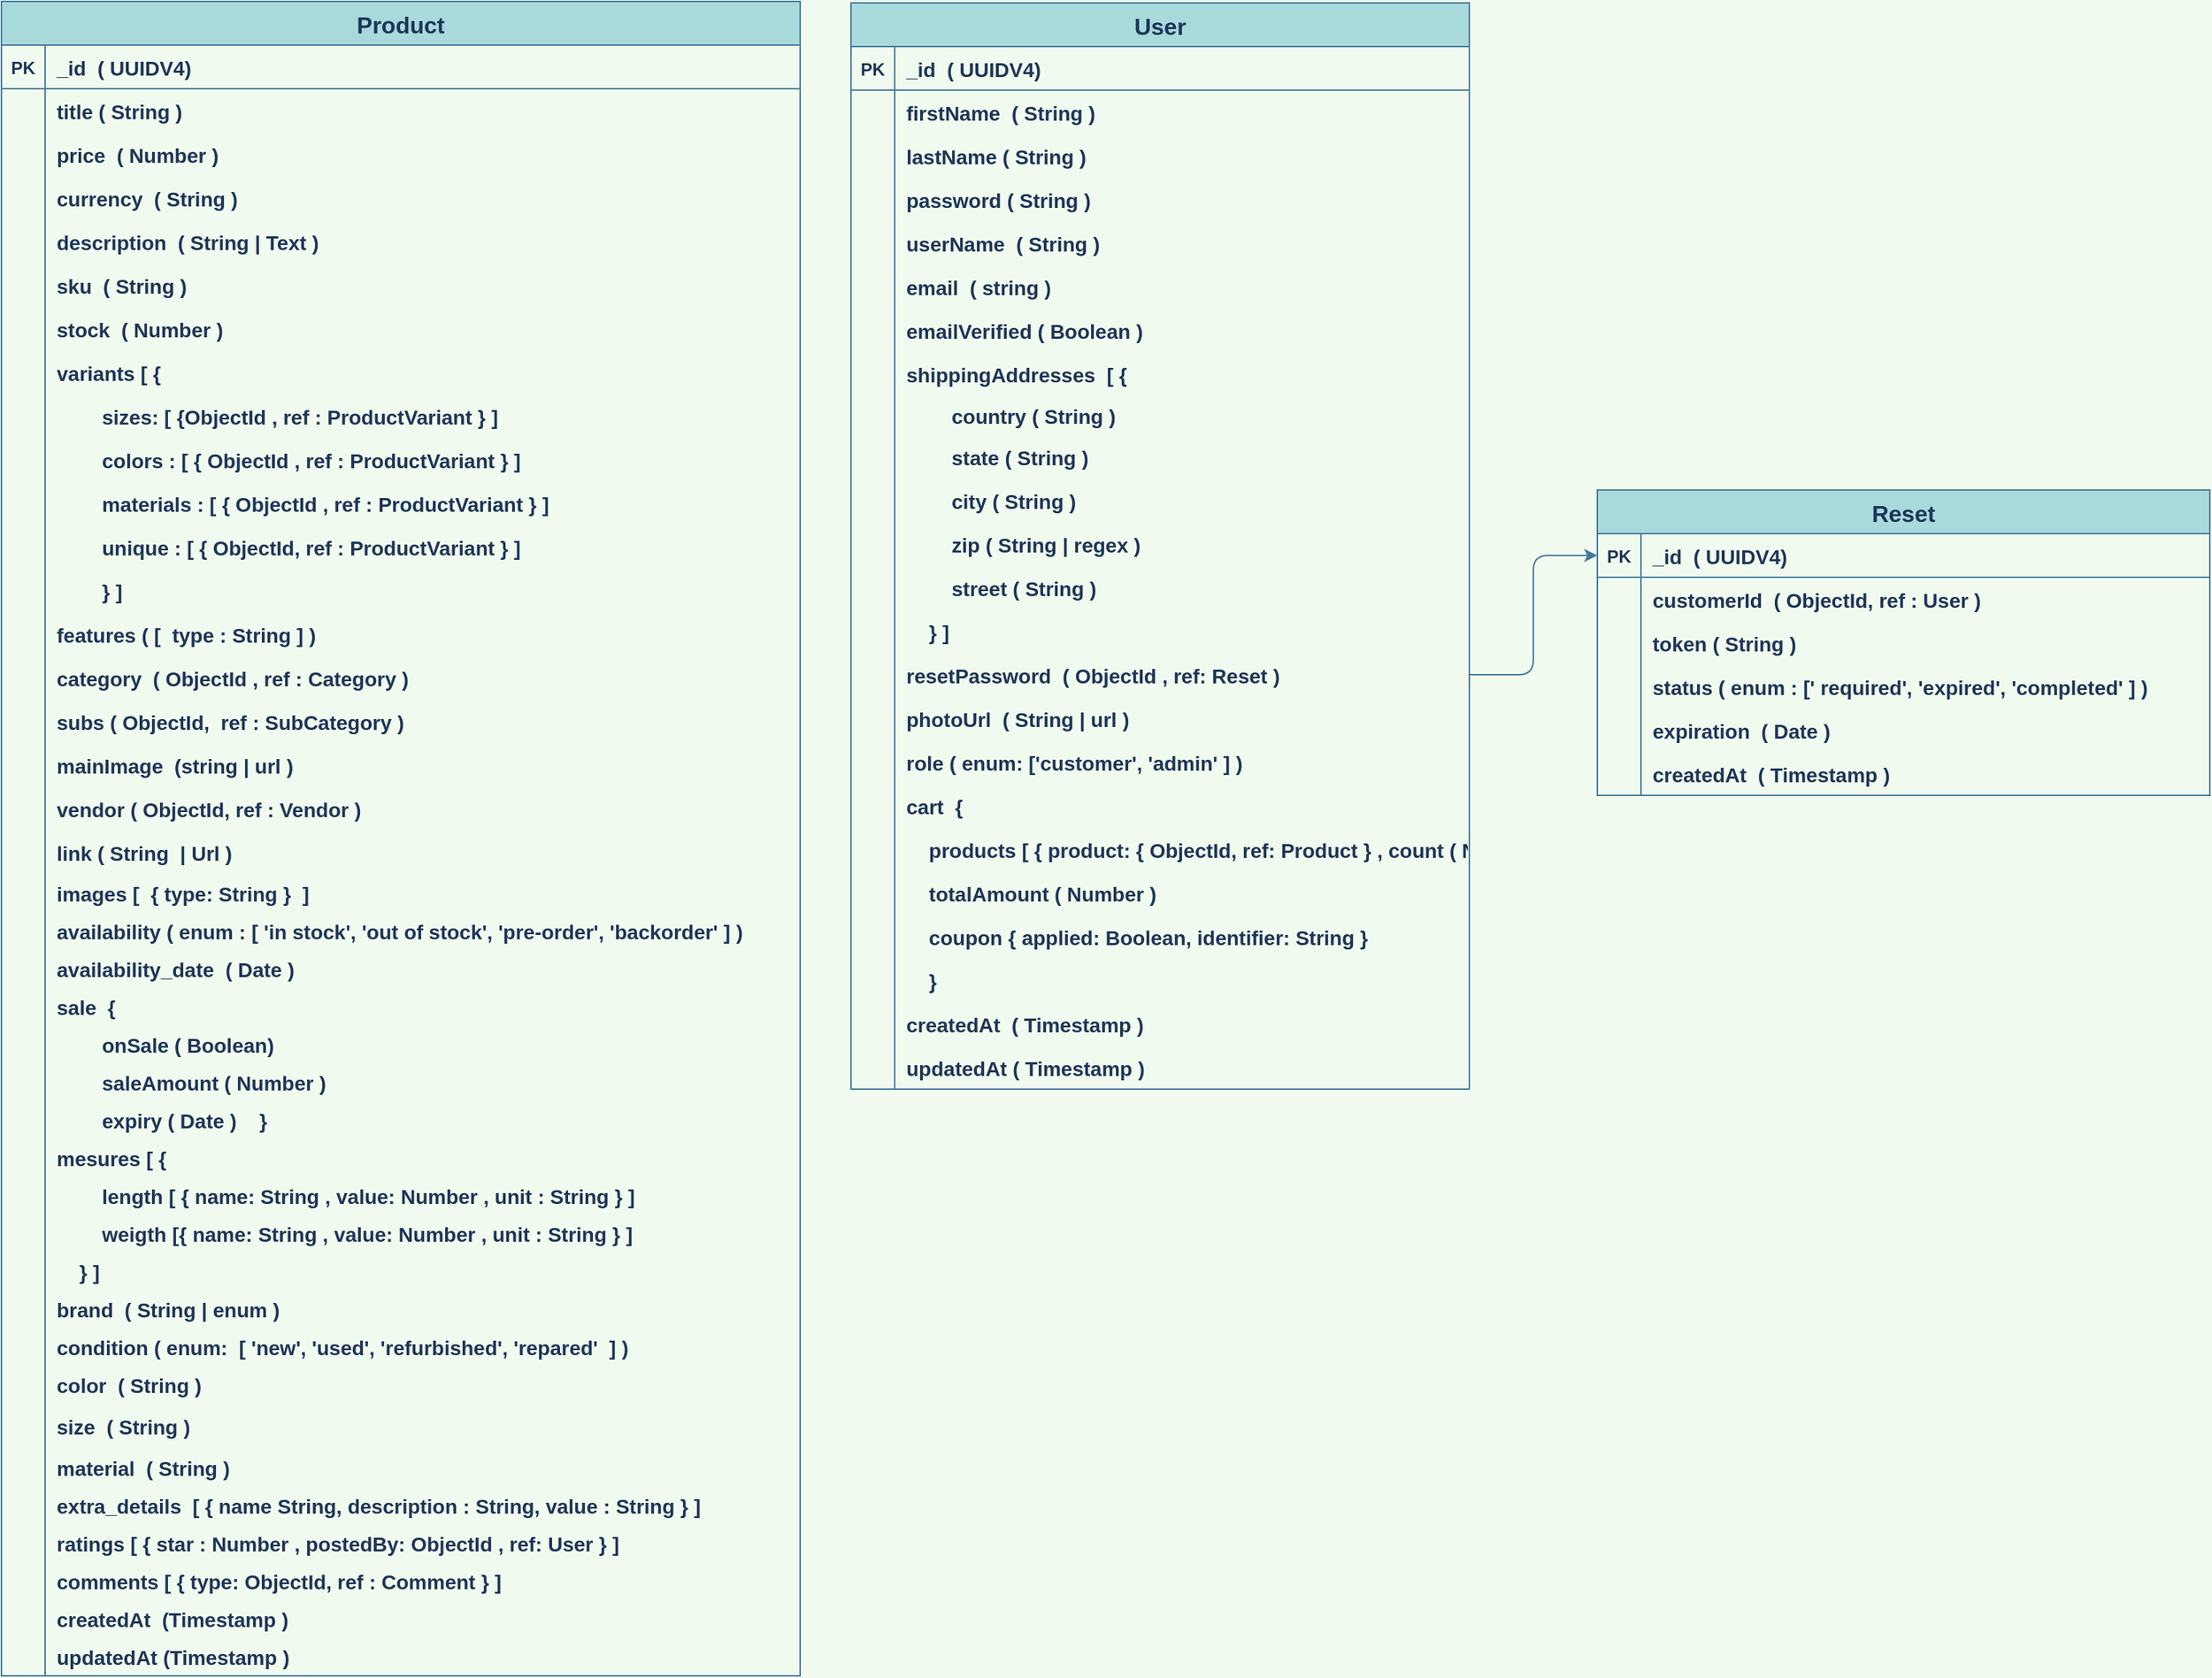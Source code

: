 <mxfile version="14.9.2" type="github">
  <diagram id="R2lEEEUBdFMjLlhIrx00" name="Page-1">
    <mxGraphModel dx="1474" dy="691" grid="0" gridSize="10" guides="1" tooltips="1" connect="1" arrows="1" fold="1" page="1" pageScale="1" pageWidth="850" pageHeight="1100" background="#F1FAEE" math="0" shadow="0" extFonts="Permanent Marker^https://fonts.googleapis.com/css?family=Permanent+Marker">
      <root>
        <mxCell id="0" />
        <mxCell id="1" parent="0" />
        <mxCell id="C-vyLk0tnHw3VtMMgP7b-2" value="User" style="shape=table;startSize=30;container=1;collapsible=1;childLayout=tableLayout;fixedRows=1;rowLines=0;fontStyle=1;align=center;resizeLast=1;fillColor=#A8DADC;strokeColor=#457B9D;fontColor=#1D3557;fontSize=16;" parent="1" vertex="1">
          <mxGeometry x="599" y="38" width="425" height="747" as="geometry" />
        </mxCell>
        <mxCell id="C-vyLk0tnHw3VtMMgP7b-3" value="" style="shape=partialRectangle;collapsible=0;dropTarget=0;pointerEvents=0;fillColor=none;points=[[0,0.5],[1,0.5]];portConstraint=eastwest;top=0;left=0;right=0;bottom=1;strokeColor=#457B9D;fontColor=#1D3557;" parent="C-vyLk0tnHw3VtMMgP7b-2" vertex="1">
          <mxGeometry y="30" width="425" height="30" as="geometry" />
        </mxCell>
        <mxCell id="C-vyLk0tnHw3VtMMgP7b-4" value="PK" style="shape=partialRectangle;overflow=hidden;connectable=0;fillColor=none;top=0;left=0;bottom=0;right=0;fontStyle=1;strokeColor=#457B9D;fontColor=#1D3557;" parent="C-vyLk0tnHw3VtMMgP7b-3" vertex="1">
          <mxGeometry width="30" height="30" as="geometry" />
        </mxCell>
        <mxCell id="C-vyLk0tnHw3VtMMgP7b-5" value="_id  ( UUIDV4) " style="shape=partialRectangle;overflow=hidden;connectable=0;fillColor=none;top=0;left=0;bottom=0;right=0;align=left;strokeColor=#457B9D;fontColor=#1D3557;fontSize=14;fontStyle=1;spacingLeft=6;" parent="C-vyLk0tnHw3VtMMgP7b-3" vertex="1">
          <mxGeometry x="30" width="395" height="30" as="geometry" />
        </mxCell>
        <mxCell id="C-vyLk0tnHw3VtMMgP7b-6" value="" style="shape=partialRectangle;collapsible=0;dropTarget=0;pointerEvents=0;fillColor=none;points=[[0,0.5],[1,0.5]];portConstraint=eastwest;top=0;left=0;right=0;bottom=0;strokeColor=#457B9D;fontColor=#1D3557;" parent="C-vyLk0tnHw3VtMMgP7b-2" vertex="1">
          <mxGeometry y="60" width="425" height="30" as="geometry" />
        </mxCell>
        <mxCell id="C-vyLk0tnHw3VtMMgP7b-7" value="" style="shape=partialRectangle;overflow=hidden;connectable=0;fillColor=none;top=0;left=0;bottom=0;right=0;strokeColor=#457B9D;fontColor=#1D3557;" parent="C-vyLk0tnHw3VtMMgP7b-6" vertex="1">
          <mxGeometry width="30" height="30" as="geometry" />
        </mxCell>
        <mxCell id="C-vyLk0tnHw3VtMMgP7b-8" value="firstName  ( String )" style="shape=partialRectangle;overflow=hidden;connectable=0;fillColor=none;top=0;left=0;bottom=0;right=0;align=left;spacingLeft=6;strokeColor=#457B9D;fontColor=#1D3557;fontStyle=1;fontSize=14;" parent="C-vyLk0tnHw3VtMMgP7b-6" vertex="1">
          <mxGeometry x="30" width="395" height="30" as="geometry" />
        </mxCell>
        <mxCell id="C-vyLk0tnHw3VtMMgP7b-9" value="" style="shape=partialRectangle;collapsible=0;dropTarget=0;pointerEvents=0;fillColor=none;points=[[0,0.5],[1,0.5]];portConstraint=eastwest;top=0;left=0;right=0;bottom=0;strokeColor=#457B9D;fontColor=#1D3557;" parent="C-vyLk0tnHw3VtMMgP7b-2" vertex="1">
          <mxGeometry y="90" width="425" height="30" as="geometry" />
        </mxCell>
        <mxCell id="C-vyLk0tnHw3VtMMgP7b-10" value="" style="shape=partialRectangle;overflow=hidden;connectable=0;fillColor=none;top=0;left=0;bottom=0;right=0;strokeColor=#457B9D;fontColor=#1D3557;" parent="C-vyLk0tnHw3VtMMgP7b-9" vertex="1">
          <mxGeometry width="30" height="30" as="geometry" />
        </mxCell>
        <mxCell id="C-vyLk0tnHw3VtMMgP7b-11" value="lastName ( String )" style="shape=partialRectangle;overflow=hidden;connectable=0;fillColor=none;top=0;left=0;bottom=0;right=0;align=left;spacingLeft=6;strokeColor=#457B9D;fontColor=#1D3557;fontSize=14;fontStyle=1;" parent="C-vyLk0tnHw3VtMMgP7b-9" vertex="1">
          <mxGeometry x="30" width="395" height="30" as="geometry" />
        </mxCell>
        <mxCell id="cXO1Aexf9oaIQPsOqugO-143" style="shape=partialRectangle;collapsible=0;dropTarget=0;pointerEvents=0;fillColor=none;points=[[0,0.5],[1,0.5]];portConstraint=eastwest;top=0;left=0;right=0;bottom=0;strokeColor=#457B9D;fontColor=#1D3557;" vertex="1" parent="C-vyLk0tnHw3VtMMgP7b-2">
          <mxGeometry y="120" width="425" height="30" as="geometry" />
        </mxCell>
        <mxCell id="cXO1Aexf9oaIQPsOqugO-144" style="shape=partialRectangle;overflow=hidden;connectable=0;fillColor=none;top=0;left=0;bottom=0;right=0;strokeColor=#457B9D;fontColor=#1D3557;" vertex="1" parent="cXO1Aexf9oaIQPsOqugO-143">
          <mxGeometry width="30" height="30" as="geometry" />
        </mxCell>
        <mxCell id="cXO1Aexf9oaIQPsOqugO-145" value="password ( String )" style="shape=partialRectangle;overflow=hidden;connectable=0;fillColor=none;top=0;left=0;bottom=0;right=0;align=left;spacingLeft=6;strokeColor=#457B9D;fontColor=#1D3557;fontSize=14;fontStyle=1;" vertex="1" parent="cXO1Aexf9oaIQPsOqugO-143">
          <mxGeometry x="30" width="395" height="30" as="geometry" />
        </mxCell>
        <mxCell id="cXO1Aexf9oaIQPsOqugO-140" style="shape=partialRectangle;collapsible=0;dropTarget=0;pointerEvents=0;fillColor=none;points=[[0,0.5],[1,0.5]];portConstraint=eastwest;top=0;left=0;right=0;bottom=0;strokeColor=#457B9D;fontColor=#1D3557;" vertex="1" parent="C-vyLk0tnHw3VtMMgP7b-2">
          <mxGeometry y="150" width="425" height="30" as="geometry" />
        </mxCell>
        <mxCell id="cXO1Aexf9oaIQPsOqugO-141" style="shape=partialRectangle;overflow=hidden;connectable=0;fillColor=none;top=0;left=0;bottom=0;right=0;strokeColor=#457B9D;fontColor=#1D3557;" vertex="1" parent="cXO1Aexf9oaIQPsOqugO-140">
          <mxGeometry width="30" height="30" as="geometry" />
        </mxCell>
        <mxCell id="cXO1Aexf9oaIQPsOqugO-142" value="userName  ( String )" style="shape=partialRectangle;overflow=hidden;connectable=0;fillColor=none;top=0;left=0;bottom=0;right=0;align=left;spacingLeft=6;strokeColor=#457B9D;fontColor=#1D3557;fontSize=14;fontStyle=1;" vertex="1" parent="cXO1Aexf9oaIQPsOqugO-140">
          <mxGeometry x="30" width="395" height="30" as="geometry" />
        </mxCell>
        <mxCell id="cXO1Aexf9oaIQPsOqugO-137" style="shape=partialRectangle;collapsible=0;dropTarget=0;pointerEvents=0;fillColor=none;points=[[0,0.5],[1,0.5]];portConstraint=eastwest;top=0;left=0;right=0;bottom=0;strokeColor=#457B9D;fontColor=#1D3557;" vertex="1" parent="C-vyLk0tnHw3VtMMgP7b-2">
          <mxGeometry y="180" width="425" height="30" as="geometry" />
        </mxCell>
        <mxCell id="cXO1Aexf9oaIQPsOqugO-138" style="shape=partialRectangle;overflow=hidden;connectable=0;fillColor=none;top=0;left=0;bottom=0;right=0;strokeColor=#457B9D;fontColor=#1D3557;" vertex="1" parent="cXO1Aexf9oaIQPsOqugO-137">
          <mxGeometry width="30" height="30" as="geometry" />
        </mxCell>
        <mxCell id="cXO1Aexf9oaIQPsOqugO-139" value="email  ( string )" style="shape=partialRectangle;overflow=hidden;connectable=0;fillColor=none;top=0;left=0;bottom=0;right=0;align=left;spacingLeft=6;strokeColor=#457B9D;fontColor=#1D3557;fontSize=14;fontStyle=1;" vertex="1" parent="cXO1Aexf9oaIQPsOqugO-137">
          <mxGeometry x="30" width="395" height="30" as="geometry" />
        </mxCell>
        <mxCell id="cXO1Aexf9oaIQPsOqugO-134" style="shape=partialRectangle;collapsible=0;dropTarget=0;pointerEvents=0;fillColor=none;points=[[0,0.5],[1,0.5]];portConstraint=eastwest;top=0;left=0;right=0;bottom=0;strokeColor=#457B9D;fontColor=#1D3557;" vertex="1" parent="C-vyLk0tnHw3VtMMgP7b-2">
          <mxGeometry y="210" width="425" height="30" as="geometry" />
        </mxCell>
        <mxCell id="cXO1Aexf9oaIQPsOqugO-135" style="shape=partialRectangle;overflow=hidden;connectable=0;fillColor=none;top=0;left=0;bottom=0;right=0;strokeColor=#457B9D;fontColor=#1D3557;" vertex="1" parent="cXO1Aexf9oaIQPsOqugO-134">
          <mxGeometry width="30" height="30" as="geometry" />
        </mxCell>
        <mxCell id="cXO1Aexf9oaIQPsOqugO-136" value="emailVerified ( Boolean ) " style="shape=partialRectangle;overflow=hidden;connectable=0;fillColor=none;top=0;left=0;bottom=0;right=0;align=left;spacingLeft=6;strokeColor=#457B9D;fontColor=#1D3557;fontSize=14;fontStyle=1;" vertex="1" parent="cXO1Aexf9oaIQPsOqugO-134">
          <mxGeometry x="30" width="395" height="30" as="geometry" />
        </mxCell>
        <mxCell id="cXO1Aexf9oaIQPsOqugO-131" style="shape=partialRectangle;collapsible=0;dropTarget=0;pointerEvents=0;fillColor=none;points=[[0,0.5],[1,0.5]];portConstraint=eastwest;top=0;left=0;right=0;bottom=0;strokeColor=#457B9D;fontColor=#1D3557;" vertex="1" parent="C-vyLk0tnHw3VtMMgP7b-2">
          <mxGeometry y="240" width="425" height="30" as="geometry" />
        </mxCell>
        <mxCell id="cXO1Aexf9oaIQPsOqugO-132" style="shape=partialRectangle;overflow=hidden;connectable=0;fillColor=none;top=0;left=0;bottom=0;right=0;strokeColor=#457B9D;fontColor=#1D3557;" vertex="1" parent="cXO1Aexf9oaIQPsOqugO-131">
          <mxGeometry width="30" height="30" as="geometry" />
        </mxCell>
        <mxCell id="cXO1Aexf9oaIQPsOqugO-133" value="shippingAddresses  [ {" style="shape=partialRectangle;overflow=hidden;connectable=0;fillColor=none;top=0;left=0;bottom=0;right=0;align=left;spacingLeft=6;strokeColor=#457B9D;fontColor=#1D3557;fontSize=14;fontStyle=1;" vertex="1" parent="cXO1Aexf9oaIQPsOqugO-131">
          <mxGeometry x="30" width="395" height="30" as="geometry" />
        </mxCell>
        <mxCell id="cXO1Aexf9oaIQPsOqugO-128" style="shape=partialRectangle;collapsible=0;dropTarget=0;pointerEvents=0;fillColor=none;points=[[0,0.5],[1,0.5]];portConstraint=eastwest;top=0;left=0;right=0;bottom=0;strokeColor=#457B9D;fontColor=#1D3557;" vertex="1" parent="C-vyLk0tnHw3VtMMgP7b-2">
          <mxGeometry y="270" width="425" height="27" as="geometry" />
        </mxCell>
        <mxCell id="cXO1Aexf9oaIQPsOqugO-129" style="shape=partialRectangle;overflow=hidden;connectable=0;fillColor=none;top=0;left=0;bottom=0;right=0;strokeColor=#457B9D;fontColor=#1D3557;" vertex="1" parent="cXO1Aexf9oaIQPsOqugO-128">
          <mxGeometry width="30" height="27" as="geometry" />
        </mxCell>
        <mxCell id="cXO1Aexf9oaIQPsOqugO-130" value="        country  ( String )" style="shape=partialRectangle;overflow=hidden;connectable=0;fillColor=none;top=0;left=0;bottom=0;right=0;align=left;spacingLeft=6;strokeColor=#457B9D;fontColor=#1D3557;fontSize=14;fontStyle=1;" vertex="1" parent="cXO1Aexf9oaIQPsOqugO-128">
          <mxGeometry x="30" width="395" height="27" as="geometry" />
        </mxCell>
        <mxCell id="cXO1Aexf9oaIQPsOqugO-125" style="shape=partialRectangle;collapsible=0;dropTarget=0;pointerEvents=0;fillColor=none;points=[[0,0.5],[1,0.5]];portConstraint=eastwest;top=0;left=0;right=0;bottom=0;strokeColor=#457B9D;fontColor=#1D3557;" vertex="1" parent="C-vyLk0tnHw3VtMMgP7b-2">
          <mxGeometry y="297" width="425" height="30" as="geometry" />
        </mxCell>
        <mxCell id="cXO1Aexf9oaIQPsOqugO-126" style="shape=partialRectangle;overflow=hidden;connectable=0;fillColor=none;top=0;left=0;bottom=0;right=0;strokeColor=#457B9D;fontColor=#1D3557;" vertex="1" parent="cXO1Aexf9oaIQPsOqugO-125">
          <mxGeometry width="30" height="30" as="geometry" />
        </mxCell>
        <mxCell id="cXO1Aexf9oaIQPsOqugO-127" value="        state ( String )" style="shape=partialRectangle;overflow=hidden;connectable=0;fillColor=none;top=0;left=0;bottom=0;right=0;align=left;spacingLeft=6;strokeColor=#457B9D;fontColor=#1D3557;fontSize=14;fontStyle=1;" vertex="1" parent="cXO1Aexf9oaIQPsOqugO-125">
          <mxGeometry x="30" width="395" height="30" as="geometry" />
        </mxCell>
        <mxCell id="cXO1Aexf9oaIQPsOqugO-122" style="shape=partialRectangle;collapsible=0;dropTarget=0;pointerEvents=0;fillColor=none;points=[[0,0.5],[1,0.5]];portConstraint=eastwest;top=0;left=0;right=0;bottom=0;strokeColor=#457B9D;fontColor=#1D3557;" vertex="1" parent="C-vyLk0tnHw3VtMMgP7b-2">
          <mxGeometry y="327" width="425" height="30" as="geometry" />
        </mxCell>
        <mxCell id="cXO1Aexf9oaIQPsOqugO-123" style="shape=partialRectangle;overflow=hidden;connectable=0;fillColor=none;top=0;left=0;bottom=0;right=0;strokeColor=#457B9D;fontColor=#1D3557;" vertex="1" parent="cXO1Aexf9oaIQPsOqugO-122">
          <mxGeometry width="30" height="30" as="geometry" />
        </mxCell>
        <mxCell id="cXO1Aexf9oaIQPsOqugO-124" value="        city ( String )" style="shape=partialRectangle;overflow=hidden;connectable=0;fillColor=none;top=0;left=0;bottom=0;right=0;align=left;spacingLeft=6;strokeColor=#457B9D;fontColor=#1D3557;fontSize=14;fontStyle=1;" vertex="1" parent="cXO1Aexf9oaIQPsOqugO-122">
          <mxGeometry x="30" width="395" height="30" as="geometry" />
        </mxCell>
        <mxCell id="cXO1Aexf9oaIQPsOqugO-119" style="shape=partialRectangle;collapsible=0;dropTarget=0;pointerEvents=0;fillColor=none;points=[[0,0.5],[1,0.5]];portConstraint=eastwest;top=0;left=0;right=0;bottom=0;strokeColor=#457B9D;fontColor=#1D3557;" vertex="1" parent="C-vyLk0tnHw3VtMMgP7b-2">
          <mxGeometry y="357" width="425" height="30" as="geometry" />
        </mxCell>
        <mxCell id="cXO1Aexf9oaIQPsOqugO-120" style="shape=partialRectangle;overflow=hidden;connectable=0;fillColor=none;top=0;left=0;bottom=0;right=0;strokeColor=#457B9D;fontColor=#1D3557;" vertex="1" parent="cXO1Aexf9oaIQPsOqugO-119">
          <mxGeometry width="30" height="30" as="geometry" />
        </mxCell>
        <mxCell id="cXO1Aexf9oaIQPsOqugO-121" value="        zip ( String | regex ) " style="shape=partialRectangle;overflow=hidden;connectable=0;fillColor=none;top=0;left=0;bottom=0;right=0;align=left;spacingLeft=6;strokeColor=#457B9D;fontColor=#1D3557;fontSize=14;fontStyle=1;" vertex="1" parent="cXO1Aexf9oaIQPsOqugO-119">
          <mxGeometry x="30" width="395" height="30" as="geometry" />
        </mxCell>
        <mxCell id="cXO1Aexf9oaIQPsOqugO-149" style="shape=partialRectangle;collapsible=0;dropTarget=0;pointerEvents=0;fillColor=none;points=[[0,0.5],[1,0.5]];portConstraint=eastwest;top=0;left=0;right=0;bottom=0;strokeColor=#457B9D;fontColor=#1D3557;" vertex="1" parent="C-vyLk0tnHw3VtMMgP7b-2">
          <mxGeometry y="387" width="425" height="30" as="geometry" />
        </mxCell>
        <mxCell id="cXO1Aexf9oaIQPsOqugO-150" style="shape=partialRectangle;overflow=hidden;connectable=0;fillColor=none;top=0;left=0;bottom=0;right=0;strokeColor=#457B9D;fontColor=#1D3557;" vertex="1" parent="cXO1Aexf9oaIQPsOqugO-149">
          <mxGeometry width="30" height="30" as="geometry" />
        </mxCell>
        <mxCell id="cXO1Aexf9oaIQPsOqugO-151" value="        street ( String )" style="shape=partialRectangle;overflow=hidden;connectable=0;fillColor=none;top=0;left=0;bottom=0;right=0;align=left;spacingLeft=6;strokeColor=#457B9D;fontColor=#1D3557;fontSize=14;fontStyle=1;" vertex="1" parent="cXO1Aexf9oaIQPsOqugO-149">
          <mxGeometry x="30" width="395" height="30" as="geometry" />
        </mxCell>
        <mxCell id="cXO1Aexf9oaIQPsOqugO-146" style="shape=partialRectangle;collapsible=0;dropTarget=0;pointerEvents=0;fillColor=none;points=[[0,0.5],[1,0.5]];portConstraint=eastwest;top=0;left=0;right=0;bottom=0;strokeColor=#457B9D;fontColor=#1D3557;" vertex="1" parent="C-vyLk0tnHw3VtMMgP7b-2">
          <mxGeometry y="417" width="425" height="30" as="geometry" />
        </mxCell>
        <mxCell id="cXO1Aexf9oaIQPsOqugO-147" style="shape=partialRectangle;overflow=hidden;connectable=0;fillColor=none;top=0;left=0;bottom=0;right=0;strokeColor=#457B9D;fontColor=#1D3557;" vertex="1" parent="cXO1Aexf9oaIQPsOqugO-146">
          <mxGeometry width="30" height="30" as="geometry" />
        </mxCell>
        <mxCell id="cXO1Aexf9oaIQPsOqugO-148" value="    } ]" style="shape=partialRectangle;overflow=hidden;connectable=0;fillColor=none;top=0;left=0;bottom=0;right=0;align=left;spacingLeft=6;strokeColor=#457B9D;fontColor=#1D3557;fontSize=14;fontStyle=1;" vertex="1" parent="cXO1Aexf9oaIQPsOqugO-146">
          <mxGeometry x="30" width="395" height="30" as="geometry" />
        </mxCell>
        <mxCell id="cXO1Aexf9oaIQPsOqugO-155" style="shape=partialRectangle;collapsible=0;dropTarget=0;pointerEvents=0;fillColor=none;points=[[0,0.5],[1,0.5]];portConstraint=eastwest;top=0;left=0;right=0;bottom=0;strokeColor=#457B9D;fontColor=#1D3557;" vertex="1" parent="C-vyLk0tnHw3VtMMgP7b-2">
          <mxGeometry y="447" width="425" height="30" as="geometry" />
        </mxCell>
        <mxCell id="cXO1Aexf9oaIQPsOqugO-156" style="shape=partialRectangle;overflow=hidden;connectable=0;fillColor=none;top=0;left=0;bottom=0;right=0;strokeColor=#457B9D;fontColor=#1D3557;" vertex="1" parent="cXO1Aexf9oaIQPsOqugO-155">
          <mxGeometry width="30" height="30" as="geometry" />
        </mxCell>
        <mxCell id="cXO1Aexf9oaIQPsOqugO-157" value="resetPassword  ( ObjectId , ref: Reset )" style="shape=partialRectangle;overflow=hidden;connectable=0;fillColor=none;top=0;left=0;bottom=0;right=0;align=left;spacingLeft=6;strokeColor=#457B9D;fontColor=#1D3557;fontSize=14;fontStyle=1;" vertex="1" parent="cXO1Aexf9oaIQPsOqugO-155">
          <mxGeometry x="30" width="395" height="30" as="geometry" />
        </mxCell>
        <mxCell id="cXO1Aexf9oaIQPsOqugO-152" style="shape=partialRectangle;collapsible=0;dropTarget=0;pointerEvents=0;fillColor=none;points=[[0,0.5],[1,0.5]];portConstraint=eastwest;top=0;left=0;right=0;bottom=0;strokeColor=#457B9D;fontColor=#1D3557;" vertex="1" parent="C-vyLk0tnHw3VtMMgP7b-2">
          <mxGeometry y="477" width="425" height="30" as="geometry" />
        </mxCell>
        <mxCell id="cXO1Aexf9oaIQPsOqugO-153" style="shape=partialRectangle;overflow=hidden;connectable=0;fillColor=none;top=0;left=0;bottom=0;right=0;strokeColor=#457B9D;fontColor=#1D3557;" vertex="1" parent="cXO1Aexf9oaIQPsOqugO-152">
          <mxGeometry width="30" height="30" as="geometry" />
        </mxCell>
        <mxCell id="cXO1Aexf9oaIQPsOqugO-154" value="photoUrl  ( String | url )" style="shape=partialRectangle;overflow=hidden;connectable=0;fillColor=none;top=0;left=0;bottom=0;right=0;align=left;spacingLeft=6;strokeColor=#457B9D;fontColor=#1D3557;fontSize=14;fontStyle=1;" vertex="1" parent="cXO1Aexf9oaIQPsOqugO-152">
          <mxGeometry x="30" width="395" height="30" as="geometry" />
        </mxCell>
        <mxCell id="cXO1Aexf9oaIQPsOqugO-216" style="shape=partialRectangle;collapsible=0;dropTarget=0;pointerEvents=0;fillColor=none;points=[[0,0.5],[1,0.5]];portConstraint=eastwest;top=0;left=0;right=0;bottom=0;strokeColor=#457B9D;fontColor=#1D3557;" vertex="1" parent="C-vyLk0tnHw3VtMMgP7b-2">
          <mxGeometry y="507" width="425" height="30" as="geometry" />
        </mxCell>
        <mxCell id="cXO1Aexf9oaIQPsOqugO-217" style="shape=partialRectangle;overflow=hidden;connectable=0;fillColor=none;top=0;left=0;bottom=0;right=0;strokeColor=#457B9D;fontColor=#1D3557;" vertex="1" parent="cXO1Aexf9oaIQPsOqugO-216">
          <mxGeometry width="30" height="30" as="geometry" />
        </mxCell>
        <mxCell id="cXO1Aexf9oaIQPsOqugO-218" value="role ( enum: [&#39;customer&#39;, &#39;admin&#39; ] )" style="shape=partialRectangle;overflow=hidden;connectable=0;fillColor=none;top=0;left=0;bottom=0;right=0;align=left;spacingLeft=6;strokeColor=#457B9D;fontColor=#1D3557;fontSize=14;fontStyle=1;" vertex="1" parent="cXO1Aexf9oaIQPsOqugO-216">
          <mxGeometry x="30" width="395" height="30" as="geometry" />
        </mxCell>
        <mxCell id="cXO1Aexf9oaIQPsOqugO-213" style="shape=partialRectangle;collapsible=0;dropTarget=0;pointerEvents=0;fillColor=none;points=[[0,0.5],[1,0.5]];portConstraint=eastwest;top=0;left=0;right=0;bottom=0;strokeColor=#457B9D;fontColor=#1D3557;" vertex="1" parent="C-vyLk0tnHw3VtMMgP7b-2">
          <mxGeometry y="537" width="425" height="30" as="geometry" />
        </mxCell>
        <mxCell id="cXO1Aexf9oaIQPsOqugO-214" style="shape=partialRectangle;overflow=hidden;connectable=0;fillColor=none;top=0;left=0;bottom=0;right=0;strokeColor=#457B9D;fontColor=#1D3557;" vertex="1" parent="cXO1Aexf9oaIQPsOqugO-213">
          <mxGeometry width="30" height="30" as="geometry" />
        </mxCell>
        <mxCell id="cXO1Aexf9oaIQPsOqugO-215" value="cart  {" style="shape=partialRectangle;overflow=hidden;connectable=0;fillColor=none;top=0;left=0;bottom=0;right=0;align=left;spacingLeft=6;strokeColor=#457B9D;fontColor=#1D3557;fontSize=14;fontStyle=1;" vertex="1" parent="cXO1Aexf9oaIQPsOqugO-213">
          <mxGeometry x="30" width="395" height="30" as="geometry" />
        </mxCell>
        <mxCell id="cXO1Aexf9oaIQPsOqugO-210" style="shape=partialRectangle;collapsible=0;dropTarget=0;pointerEvents=0;fillColor=none;points=[[0,0.5],[1,0.5]];portConstraint=eastwest;top=0;left=0;right=0;bottom=0;strokeColor=#457B9D;fontColor=#1D3557;" vertex="1" parent="C-vyLk0tnHw3VtMMgP7b-2">
          <mxGeometry y="567" width="425" height="30" as="geometry" />
        </mxCell>
        <mxCell id="cXO1Aexf9oaIQPsOqugO-211" style="shape=partialRectangle;overflow=hidden;connectable=0;fillColor=none;top=0;left=0;bottom=0;right=0;strokeColor=#457B9D;fontColor=#1D3557;" vertex="1" parent="cXO1Aexf9oaIQPsOqugO-210">
          <mxGeometry width="30" height="30" as="geometry" />
        </mxCell>
        <mxCell id="cXO1Aexf9oaIQPsOqugO-212" value="    products [ { product: { ObjectId, ref: Product } , count ( Number ) } ]" style="shape=partialRectangle;overflow=hidden;connectable=0;fillColor=none;top=0;left=0;bottom=0;right=0;align=left;spacingLeft=6;strokeColor=#457B9D;fontColor=#1D3557;fontSize=14;fontStyle=1;" vertex="1" parent="cXO1Aexf9oaIQPsOqugO-210">
          <mxGeometry x="30" width="395" height="30" as="geometry" />
        </mxCell>
        <mxCell id="cXO1Aexf9oaIQPsOqugO-225" style="shape=partialRectangle;collapsible=0;dropTarget=0;pointerEvents=0;fillColor=none;points=[[0,0.5],[1,0.5]];portConstraint=eastwest;top=0;left=0;right=0;bottom=0;strokeColor=#457B9D;fontColor=#1D3557;" vertex="1" parent="C-vyLk0tnHw3VtMMgP7b-2">
          <mxGeometry y="597" width="425" height="30" as="geometry" />
        </mxCell>
        <mxCell id="cXO1Aexf9oaIQPsOqugO-226" style="shape=partialRectangle;overflow=hidden;connectable=0;fillColor=none;top=0;left=0;bottom=0;right=0;strokeColor=#457B9D;fontColor=#1D3557;" vertex="1" parent="cXO1Aexf9oaIQPsOqugO-225">
          <mxGeometry width="30" height="30" as="geometry" />
        </mxCell>
        <mxCell id="cXO1Aexf9oaIQPsOqugO-227" value="    totalAmount ( Number )        " style="shape=partialRectangle;overflow=hidden;connectable=0;fillColor=none;top=0;left=0;bottom=0;right=0;align=left;spacingLeft=6;strokeColor=#457B9D;fontColor=#1D3557;fontSize=14;fontStyle=1;" vertex="1" parent="cXO1Aexf9oaIQPsOqugO-225">
          <mxGeometry x="30" width="395" height="30" as="geometry" />
        </mxCell>
        <mxCell id="cXO1Aexf9oaIQPsOqugO-222" style="shape=partialRectangle;collapsible=0;dropTarget=0;pointerEvents=0;fillColor=none;points=[[0,0.5],[1,0.5]];portConstraint=eastwest;top=0;left=0;right=0;bottom=0;strokeColor=#457B9D;fontColor=#1D3557;" vertex="1" parent="C-vyLk0tnHw3VtMMgP7b-2">
          <mxGeometry y="627" width="425" height="30" as="geometry" />
        </mxCell>
        <mxCell id="cXO1Aexf9oaIQPsOqugO-223" style="shape=partialRectangle;overflow=hidden;connectable=0;fillColor=none;top=0;left=0;bottom=0;right=0;strokeColor=#457B9D;fontColor=#1D3557;" vertex="1" parent="cXO1Aexf9oaIQPsOqugO-222">
          <mxGeometry width="30" height="30" as="geometry" />
        </mxCell>
        <mxCell id="cXO1Aexf9oaIQPsOqugO-224" value="    coupon { applied: Boolean, identifier: String }" style="shape=partialRectangle;overflow=hidden;connectable=0;fillColor=none;top=0;left=0;bottom=0;right=0;align=left;spacingLeft=6;strokeColor=#457B9D;fontColor=#1D3557;fontSize=14;fontStyle=1;" vertex="1" parent="cXO1Aexf9oaIQPsOqugO-222">
          <mxGeometry x="30" width="395" height="30" as="geometry" />
        </mxCell>
        <mxCell id="cXO1Aexf9oaIQPsOqugO-219" style="shape=partialRectangle;collapsible=0;dropTarget=0;pointerEvents=0;fillColor=none;points=[[0,0.5],[1,0.5]];portConstraint=eastwest;top=0;left=0;right=0;bottom=0;strokeColor=#457B9D;fontColor=#1D3557;" vertex="1" parent="C-vyLk0tnHw3VtMMgP7b-2">
          <mxGeometry y="657" width="425" height="30" as="geometry" />
        </mxCell>
        <mxCell id="cXO1Aexf9oaIQPsOqugO-220" style="shape=partialRectangle;overflow=hidden;connectable=0;fillColor=none;top=0;left=0;bottom=0;right=0;strokeColor=#457B9D;fontColor=#1D3557;" vertex="1" parent="cXO1Aexf9oaIQPsOqugO-219">
          <mxGeometry width="30" height="30" as="geometry" />
        </mxCell>
        <mxCell id="cXO1Aexf9oaIQPsOqugO-221" value="    }" style="shape=partialRectangle;overflow=hidden;connectable=0;fillColor=none;top=0;left=0;bottom=0;right=0;align=left;spacingLeft=6;strokeColor=#457B9D;fontColor=#1D3557;fontSize=14;fontStyle=1;" vertex="1" parent="cXO1Aexf9oaIQPsOqugO-219">
          <mxGeometry x="30" width="395" height="30" as="geometry" />
        </mxCell>
        <mxCell id="cXO1Aexf9oaIQPsOqugO-229" style="shape=partialRectangle;collapsible=0;dropTarget=0;pointerEvents=0;fillColor=none;points=[[0,0.5],[1,0.5]];portConstraint=eastwest;top=0;left=0;right=0;bottom=0;strokeColor=#457B9D;fontColor=#1D3557;" vertex="1" parent="C-vyLk0tnHw3VtMMgP7b-2">
          <mxGeometry y="687" width="425" height="30" as="geometry" />
        </mxCell>
        <mxCell id="cXO1Aexf9oaIQPsOqugO-230" style="shape=partialRectangle;overflow=hidden;connectable=0;fillColor=none;top=0;left=0;bottom=0;right=0;strokeColor=#457B9D;fontColor=#1D3557;" vertex="1" parent="cXO1Aexf9oaIQPsOqugO-229">
          <mxGeometry width="30" height="30" as="geometry" />
        </mxCell>
        <mxCell id="cXO1Aexf9oaIQPsOqugO-231" value="createdAt  ( Timestamp )" style="shape=partialRectangle;overflow=hidden;connectable=0;fillColor=none;top=0;left=0;bottom=0;right=0;align=left;spacingLeft=6;strokeColor=#457B9D;fontColor=#1D3557;fontSize=14;fontStyle=1;" vertex="1" parent="cXO1Aexf9oaIQPsOqugO-229">
          <mxGeometry x="30" width="395" height="30" as="geometry" />
        </mxCell>
        <mxCell id="cXO1Aexf9oaIQPsOqugO-232" style="shape=partialRectangle;collapsible=0;dropTarget=0;pointerEvents=0;fillColor=none;points=[[0,0.5],[1,0.5]];portConstraint=eastwest;top=0;left=0;right=0;bottom=0;strokeColor=#457B9D;fontColor=#1D3557;" vertex="1" parent="C-vyLk0tnHw3VtMMgP7b-2">
          <mxGeometry y="717" width="425" height="30" as="geometry" />
        </mxCell>
        <mxCell id="cXO1Aexf9oaIQPsOqugO-233" style="shape=partialRectangle;overflow=hidden;connectable=0;fillColor=none;top=0;left=0;bottom=0;right=0;strokeColor=#457B9D;fontColor=#1D3557;" vertex="1" parent="cXO1Aexf9oaIQPsOqugO-232">
          <mxGeometry width="30" height="30" as="geometry" />
        </mxCell>
        <mxCell id="cXO1Aexf9oaIQPsOqugO-234" value="updatedAt ( Timestamp )" style="shape=partialRectangle;overflow=hidden;connectable=0;fillColor=none;top=0;left=0;bottom=0;right=0;align=left;spacingLeft=6;strokeColor=#457B9D;fontColor=#1D3557;fontSize=14;fontStyle=1;" vertex="1" parent="cXO1Aexf9oaIQPsOqugO-232">
          <mxGeometry x="30" width="395" height="30" as="geometry" />
        </mxCell>
        <mxCell id="C-vyLk0tnHw3VtMMgP7b-23" value="Product" style="shape=table;startSize=30;container=1;collapsible=1;childLayout=tableLayout;fixedRows=1;rowLines=0;fontStyle=1;align=center;resizeLast=1;fillColor=#A8DADC;strokeColor=#457B9D;fontColor=#1D3557;fontSize=16;" parent="1" vertex="1">
          <mxGeometry x="15" y="37" width="549" height="1151.5" as="geometry" />
        </mxCell>
        <mxCell id="C-vyLk0tnHw3VtMMgP7b-24" value="" style="shape=partialRectangle;collapsible=0;dropTarget=0;pointerEvents=0;fillColor=none;points=[[0,0.5],[1,0.5]];portConstraint=eastwest;top=0;left=0;right=0;bottom=1;strokeColor=#457B9D;fontColor=#1D3557;" parent="C-vyLk0tnHw3VtMMgP7b-23" vertex="1">
          <mxGeometry y="30" width="549" height="30" as="geometry" />
        </mxCell>
        <mxCell id="C-vyLk0tnHw3VtMMgP7b-25" value="PK" style="shape=partialRectangle;overflow=hidden;connectable=0;fillColor=none;top=0;left=0;bottom=0;right=0;fontStyle=1;strokeColor=#457B9D;fontColor=#1D3557;" parent="C-vyLk0tnHw3VtMMgP7b-24" vertex="1">
          <mxGeometry width="30" height="30" as="geometry" />
        </mxCell>
        <mxCell id="C-vyLk0tnHw3VtMMgP7b-26" value="_id  ( UUIDV4) " style="shape=partialRectangle;overflow=hidden;connectable=0;fillColor=none;top=0;left=0;bottom=0;right=0;align=left;spacingLeft=6;fontStyle=1;strokeColor=#457B9D;fontColor=#1D3557;fontSize=14;" parent="C-vyLk0tnHw3VtMMgP7b-24" vertex="1">
          <mxGeometry x="30" width="519" height="30" as="geometry" />
        </mxCell>
        <mxCell id="C-vyLk0tnHw3VtMMgP7b-27" value="" style="shape=partialRectangle;collapsible=0;dropTarget=0;pointerEvents=0;fillColor=none;points=[[0,0.5],[1,0.5]];portConstraint=eastwest;top=0;left=0;right=0;bottom=0;strokeColor=#457B9D;fontColor=#1D3557;" parent="C-vyLk0tnHw3VtMMgP7b-23" vertex="1">
          <mxGeometry y="60" width="549" height="30" as="geometry" />
        </mxCell>
        <mxCell id="C-vyLk0tnHw3VtMMgP7b-28" value="" style="shape=partialRectangle;overflow=hidden;connectable=0;fillColor=none;top=0;left=0;bottom=0;right=0;strokeColor=#457B9D;fontColor=#1D3557;" parent="C-vyLk0tnHw3VtMMgP7b-27" vertex="1">
          <mxGeometry width="30" height="30" as="geometry" />
        </mxCell>
        <mxCell id="C-vyLk0tnHw3VtMMgP7b-29" value="title ( String )" style="shape=partialRectangle;overflow=hidden;connectable=0;fillColor=none;top=0;left=0;bottom=0;right=0;align=left;spacingLeft=6;strokeColor=#457B9D;fontColor=#1D3557;fontSize=14;fontStyle=1;" parent="C-vyLk0tnHw3VtMMgP7b-27" vertex="1">
          <mxGeometry x="30" width="519" height="30" as="geometry" />
        </mxCell>
        <mxCell id="cXO1Aexf9oaIQPsOqugO-40" style="shape=partialRectangle;collapsible=0;dropTarget=0;pointerEvents=0;fillColor=none;points=[[0,0.5],[1,0.5]];portConstraint=eastwest;top=0;left=0;right=0;bottom=0;strokeColor=#457B9D;fontColor=#1D3557;" vertex="1" parent="C-vyLk0tnHw3VtMMgP7b-23">
          <mxGeometry y="90" width="549" height="30" as="geometry" />
        </mxCell>
        <mxCell id="cXO1Aexf9oaIQPsOqugO-41" style="shape=partialRectangle;overflow=hidden;connectable=0;fillColor=none;top=0;left=0;bottom=0;right=0;strokeColor=#457B9D;fontColor=#1D3557;" vertex="1" parent="cXO1Aexf9oaIQPsOqugO-40">
          <mxGeometry width="30" height="30" as="geometry" />
        </mxCell>
        <mxCell id="cXO1Aexf9oaIQPsOqugO-42" value="price  ( Number )" style="shape=partialRectangle;overflow=hidden;connectable=0;fillColor=none;top=0;left=0;bottom=0;right=0;align=left;spacingLeft=6;strokeColor=#457B9D;fontColor=#1D3557;fontSize=14;fontStyle=1;" vertex="1" parent="cXO1Aexf9oaIQPsOqugO-40">
          <mxGeometry x="30" width="519" height="30" as="geometry" />
        </mxCell>
        <mxCell id="cXO1Aexf9oaIQPsOqugO-37" style="shape=partialRectangle;collapsible=0;dropTarget=0;pointerEvents=0;fillColor=none;points=[[0,0.5],[1,0.5]];portConstraint=eastwest;top=0;left=0;right=0;bottom=0;strokeColor=#457B9D;fontColor=#1D3557;" vertex="1" parent="C-vyLk0tnHw3VtMMgP7b-23">
          <mxGeometry y="120" width="549" height="30" as="geometry" />
        </mxCell>
        <mxCell id="cXO1Aexf9oaIQPsOqugO-38" style="shape=partialRectangle;overflow=hidden;connectable=0;fillColor=none;top=0;left=0;bottom=0;right=0;strokeColor=#457B9D;fontColor=#1D3557;" vertex="1" parent="cXO1Aexf9oaIQPsOqugO-37">
          <mxGeometry width="30" height="30" as="geometry" />
        </mxCell>
        <mxCell id="cXO1Aexf9oaIQPsOqugO-39" value="currency  ( String )" style="shape=partialRectangle;overflow=hidden;connectable=0;fillColor=none;top=0;left=0;bottom=0;right=0;align=left;spacingLeft=6;strokeColor=#457B9D;fontColor=#1D3557;fontSize=14;fontStyle=1;" vertex="1" parent="cXO1Aexf9oaIQPsOqugO-37">
          <mxGeometry x="30" width="519" height="30" as="geometry" />
        </mxCell>
        <mxCell id="cXO1Aexf9oaIQPsOqugO-34" style="shape=partialRectangle;collapsible=0;dropTarget=0;pointerEvents=0;fillColor=none;points=[[0,0.5],[1,0.5]];portConstraint=eastwest;top=0;left=0;right=0;bottom=0;strokeColor=#457B9D;fontColor=#1D3557;" vertex="1" parent="C-vyLk0tnHw3VtMMgP7b-23">
          <mxGeometry y="150" width="549" height="30" as="geometry" />
        </mxCell>
        <mxCell id="cXO1Aexf9oaIQPsOqugO-35" style="shape=partialRectangle;overflow=hidden;connectable=0;fillColor=none;top=0;left=0;bottom=0;right=0;strokeColor=#457B9D;fontColor=#1D3557;" vertex="1" parent="cXO1Aexf9oaIQPsOqugO-34">
          <mxGeometry width="30" height="30" as="geometry" />
        </mxCell>
        <mxCell id="cXO1Aexf9oaIQPsOqugO-36" value="description  ( String | Text )" style="shape=partialRectangle;overflow=hidden;connectable=0;fillColor=none;top=0;left=0;bottom=0;right=0;align=left;spacingLeft=6;strokeColor=#457B9D;fontColor=#1D3557;fontSize=14;fontStyle=1;" vertex="1" parent="cXO1Aexf9oaIQPsOqugO-34">
          <mxGeometry x="30" width="519" height="30" as="geometry" />
        </mxCell>
        <mxCell id="cXO1Aexf9oaIQPsOqugO-31" style="shape=partialRectangle;collapsible=0;dropTarget=0;pointerEvents=0;fillColor=none;points=[[0,0.5],[1,0.5]];portConstraint=eastwest;top=0;left=0;right=0;bottom=0;strokeColor=#457B9D;fontColor=#1D3557;" vertex="1" parent="C-vyLk0tnHw3VtMMgP7b-23">
          <mxGeometry y="180" width="549" height="30" as="geometry" />
        </mxCell>
        <mxCell id="cXO1Aexf9oaIQPsOqugO-32" style="shape=partialRectangle;overflow=hidden;connectable=0;fillColor=none;top=0;left=0;bottom=0;right=0;strokeColor=#457B9D;fontColor=#1D3557;" vertex="1" parent="cXO1Aexf9oaIQPsOqugO-31">
          <mxGeometry width="30" height="30" as="geometry" />
        </mxCell>
        <mxCell id="cXO1Aexf9oaIQPsOqugO-33" value="sku  ( String )" style="shape=partialRectangle;overflow=hidden;connectable=0;fillColor=none;top=0;left=0;bottom=0;right=0;align=left;spacingLeft=6;strokeColor=#457B9D;fontColor=#1D3557;fontSize=14;fontStyle=1;" vertex="1" parent="cXO1Aexf9oaIQPsOqugO-31">
          <mxGeometry x="30" width="519" height="30" as="geometry" />
        </mxCell>
        <mxCell id="cXO1Aexf9oaIQPsOqugO-28" style="shape=partialRectangle;collapsible=0;dropTarget=0;pointerEvents=0;fillColor=none;points=[[0,0.5],[1,0.5]];portConstraint=eastwest;top=0;left=0;right=0;bottom=0;strokeColor=#457B9D;fontColor=#1D3557;" vertex="1" parent="C-vyLk0tnHw3VtMMgP7b-23">
          <mxGeometry y="210" width="549" height="30" as="geometry" />
        </mxCell>
        <mxCell id="cXO1Aexf9oaIQPsOqugO-29" style="shape=partialRectangle;overflow=hidden;connectable=0;fillColor=none;top=0;left=0;bottom=0;right=0;strokeColor=#457B9D;fontColor=#1D3557;" vertex="1" parent="cXO1Aexf9oaIQPsOqugO-28">
          <mxGeometry width="30" height="30" as="geometry" />
        </mxCell>
        <mxCell id="cXO1Aexf9oaIQPsOqugO-30" value="stock  ( Number )" style="shape=partialRectangle;overflow=hidden;connectable=0;fillColor=none;top=0;left=0;bottom=0;right=0;align=left;spacingLeft=6;strokeColor=#457B9D;fontColor=#1D3557;fontSize=14;fontStyle=1;" vertex="1" parent="cXO1Aexf9oaIQPsOqugO-28">
          <mxGeometry x="30" width="519" height="30" as="geometry" />
        </mxCell>
        <mxCell id="cXO1Aexf9oaIQPsOqugO-25" style="shape=partialRectangle;collapsible=0;dropTarget=0;pointerEvents=0;fillColor=none;points=[[0,0.5],[1,0.5]];portConstraint=eastwest;top=0;left=0;right=0;bottom=0;strokeColor=#457B9D;fontColor=#1D3557;" vertex="1" parent="C-vyLk0tnHw3VtMMgP7b-23">
          <mxGeometry y="240" width="549" height="30" as="geometry" />
        </mxCell>
        <mxCell id="cXO1Aexf9oaIQPsOqugO-26" style="shape=partialRectangle;overflow=hidden;connectable=0;fillColor=none;top=0;left=0;bottom=0;right=0;strokeColor=#457B9D;fontColor=#1D3557;" vertex="1" parent="cXO1Aexf9oaIQPsOqugO-25">
          <mxGeometry width="30" height="30" as="geometry" />
        </mxCell>
        <mxCell id="cXO1Aexf9oaIQPsOqugO-27" value="variants [ {" style="shape=partialRectangle;overflow=hidden;connectable=0;fillColor=none;top=0;left=0;bottom=0;right=0;align=left;spacingLeft=6;strokeColor=#457B9D;fontColor=#1D3557;fontSize=14;fontStyle=1;" vertex="1" parent="cXO1Aexf9oaIQPsOqugO-25">
          <mxGeometry x="30" width="519" height="30" as="geometry" />
        </mxCell>
        <mxCell id="cXO1Aexf9oaIQPsOqugO-22" style="shape=partialRectangle;collapsible=0;dropTarget=0;pointerEvents=0;fillColor=none;points=[[0,0.5],[1,0.5]];portConstraint=eastwest;top=0;left=0;right=0;bottom=0;strokeColor=#457B9D;fontColor=#1D3557;" vertex="1" parent="C-vyLk0tnHw3VtMMgP7b-23">
          <mxGeometry y="270" width="549" height="30" as="geometry" />
        </mxCell>
        <mxCell id="cXO1Aexf9oaIQPsOqugO-23" style="shape=partialRectangle;overflow=hidden;connectable=0;fillColor=none;top=0;left=0;bottom=0;right=0;strokeColor=#457B9D;fontColor=#1D3557;" vertex="1" parent="cXO1Aexf9oaIQPsOqugO-22">
          <mxGeometry width="30" height="30" as="geometry" />
        </mxCell>
        <mxCell id="cXO1Aexf9oaIQPsOqugO-24" value="        sizes: [ {ObjectId , ref : ProductVariant } ]" style="shape=partialRectangle;overflow=hidden;connectable=0;fillColor=none;top=0;left=0;bottom=0;right=0;align=left;spacingLeft=6;strokeColor=#457B9D;fontColor=#1D3557;fontSize=14;fontStyle=1;" vertex="1" parent="cXO1Aexf9oaIQPsOqugO-22">
          <mxGeometry x="30" width="519" height="30" as="geometry" />
        </mxCell>
        <mxCell id="cXO1Aexf9oaIQPsOqugO-19" style="shape=partialRectangle;collapsible=0;dropTarget=0;pointerEvents=0;fillColor=none;points=[[0,0.5],[1,0.5]];portConstraint=eastwest;top=0;left=0;right=0;bottom=0;strokeColor=#457B9D;fontColor=#1D3557;" vertex="1" parent="C-vyLk0tnHw3VtMMgP7b-23">
          <mxGeometry y="300" width="549" height="30" as="geometry" />
        </mxCell>
        <mxCell id="cXO1Aexf9oaIQPsOqugO-20" style="shape=partialRectangle;overflow=hidden;connectable=0;fillColor=none;top=0;left=0;bottom=0;right=0;strokeColor=#457B9D;fontColor=#1D3557;" vertex="1" parent="cXO1Aexf9oaIQPsOqugO-19">
          <mxGeometry width="30" height="30" as="geometry" />
        </mxCell>
        <mxCell id="cXO1Aexf9oaIQPsOqugO-21" value="        colors : [ { ObjectId , ref : ProductVariant } ]" style="shape=partialRectangle;overflow=hidden;connectable=0;fillColor=none;top=0;left=0;bottom=0;right=0;align=left;spacingLeft=6;strokeColor=#457B9D;fontColor=#1D3557;fontSize=14;fontStyle=1;" vertex="1" parent="cXO1Aexf9oaIQPsOqugO-19">
          <mxGeometry x="30" width="519" height="30" as="geometry" />
        </mxCell>
        <mxCell id="cXO1Aexf9oaIQPsOqugO-16" style="shape=partialRectangle;collapsible=0;dropTarget=0;pointerEvents=0;fillColor=none;points=[[0,0.5],[1,0.5]];portConstraint=eastwest;top=0;left=0;right=0;bottom=0;strokeColor=#457B9D;fontColor=#1D3557;" vertex="1" parent="C-vyLk0tnHw3VtMMgP7b-23">
          <mxGeometry y="330" width="549" height="30" as="geometry" />
        </mxCell>
        <mxCell id="cXO1Aexf9oaIQPsOqugO-17" style="shape=partialRectangle;overflow=hidden;connectable=0;fillColor=none;top=0;left=0;bottom=0;right=0;strokeColor=#457B9D;fontColor=#1D3557;" vertex="1" parent="cXO1Aexf9oaIQPsOqugO-16">
          <mxGeometry width="30" height="30" as="geometry" />
        </mxCell>
        <mxCell id="cXO1Aexf9oaIQPsOqugO-18" value="        materials : [ { ObjectId , ref : ProductVariant } ] " style="shape=partialRectangle;overflow=hidden;connectable=0;fillColor=none;top=0;left=0;bottom=0;right=0;align=left;spacingLeft=6;strokeColor=#457B9D;fontColor=#1D3557;fontSize=14;fontStyle=1;" vertex="1" parent="cXO1Aexf9oaIQPsOqugO-16">
          <mxGeometry x="30" width="519" height="30" as="geometry" />
        </mxCell>
        <mxCell id="cXO1Aexf9oaIQPsOqugO-13" style="shape=partialRectangle;collapsible=0;dropTarget=0;pointerEvents=0;fillColor=none;points=[[0,0.5],[1,0.5]];portConstraint=eastwest;top=0;left=0;right=0;bottom=0;strokeColor=#457B9D;fontColor=#1D3557;" vertex="1" parent="C-vyLk0tnHw3VtMMgP7b-23">
          <mxGeometry y="360" width="549" height="30" as="geometry" />
        </mxCell>
        <mxCell id="cXO1Aexf9oaIQPsOqugO-14" style="shape=partialRectangle;overflow=hidden;connectable=0;fillColor=none;top=0;left=0;bottom=0;right=0;strokeColor=#457B9D;fontColor=#1D3557;" vertex="1" parent="cXO1Aexf9oaIQPsOqugO-13">
          <mxGeometry width="30" height="30" as="geometry" />
        </mxCell>
        <mxCell id="cXO1Aexf9oaIQPsOqugO-15" value="        unique : [ { ObjectId, ref : ProductVariant } ]" style="shape=partialRectangle;overflow=hidden;connectable=0;fillColor=none;top=0;left=0;bottom=0;right=0;align=left;spacingLeft=6;strokeColor=#457B9D;fontColor=#1D3557;fontSize=14;fontStyle=1;" vertex="1" parent="cXO1Aexf9oaIQPsOqugO-13">
          <mxGeometry x="30" width="519" height="30" as="geometry" />
        </mxCell>
        <mxCell id="cXO1Aexf9oaIQPsOqugO-10" style="shape=partialRectangle;collapsible=0;dropTarget=0;pointerEvents=0;fillColor=none;points=[[0,0.5],[1,0.5]];portConstraint=eastwest;top=0;left=0;right=0;bottom=0;strokeColor=#457B9D;fontColor=#1D3557;" vertex="1" parent="C-vyLk0tnHw3VtMMgP7b-23">
          <mxGeometry y="390" width="549" height="30" as="geometry" />
        </mxCell>
        <mxCell id="cXO1Aexf9oaIQPsOqugO-11" style="shape=partialRectangle;overflow=hidden;connectable=0;fillColor=none;top=0;left=0;bottom=0;right=0;strokeColor=#457B9D;fontColor=#1D3557;" vertex="1" parent="cXO1Aexf9oaIQPsOqugO-10">
          <mxGeometry width="30" height="30" as="geometry" />
        </mxCell>
        <mxCell id="cXO1Aexf9oaIQPsOqugO-12" value="        } ]" style="shape=partialRectangle;overflow=hidden;connectable=0;fillColor=none;top=0;left=0;bottom=0;right=0;align=left;spacingLeft=6;strokeColor=#457B9D;fontColor=#1D3557;fontSize=14;fontStyle=1;" vertex="1" parent="cXO1Aexf9oaIQPsOqugO-10">
          <mxGeometry x="30" width="519" height="30" as="geometry" />
        </mxCell>
        <mxCell id="cXO1Aexf9oaIQPsOqugO-7" style="shape=partialRectangle;collapsible=0;dropTarget=0;pointerEvents=0;fillColor=none;points=[[0,0.5],[1,0.5]];portConstraint=eastwest;top=0;left=0;right=0;bottom=0;strokeColor=#457B9D;fontColor=#1D3557;" vertex="1" parent="C-vyLk0tnHw3VtMMgP7b-23">
          <mxGeometry y="420" width="549" height="30" as="geometry" />
        </mxCell>
        <mxCell id="cXO1Aexf9oaIQPsOqugO-8" style="shape=partialRectangle;overflow=hidden;connectable=0;fillColor=none;top=0;left=0;bottom=0;right=0;strokeColor=#457B9D;fontColor=#1D3557;" vertex="1" parent="cXO1Aexf9oaIQPsOqugO-7">
          <mxGeometry width="30" height="30" as="geometry" />
        </mxCell>
        <mxCell id="cXO1Aexf9oaIQPsOqugO-9" value="features ( [  type : String ] )" style="shape=partialRectangle;overflow=hidden;connectable=0;fillColor=none;top=0;left=0;bottom=0;right=0;align=left;spacingLeft=6;strokeColor=#457B9D;fontColor=#1D3557;fontSize=14;fontStyle=1;" vertex="1" parent="cXO1Aexf9oaIQPsOqugO-7">
          <mxGeometry x="30" width="519" height="30" as="geometry" />
        </mxCell>
        <mxCell id="cXO1Aexf9oaIQPsOqugO-4" style="shape=partialRectangle;collapsible=0;dropTarget=0;pointerEvents=0;fillColor=none;points=[[0,0.5],[1,0.5]];portConstraint=eastwest;top=0;left=0;right=0;bottom=0;strokeColor=#457B9D;fontColor=#1D3557;" vertex="1" parent="C-vyLk0tnHw3VtMMgP7b-23">
          <mxGeometry y="450" width="549" height="30" as="geometry" />
        </mxCell>
        <mxCell id="cXO1Aexf9oaIQPsOqugO-5" style="shape=partialRectangle;overflow=hidden;connectable=0;fillColor=none;top=0;left=0;bottom=0;right=0;strokeColor=#457B9D;fontColor=#1D3557;" vertex="1" parent="cXO1Aexf9oaIQPsOqugO-4">
          <mxGeometry width="30" height="30" as="geometry" />
        </mxCell>
        <mxCell id="cXO1Aexf9oaIQPsOqugO-6" value="category  ( ObjectId , ref : Category )" style="shape=partialRectangle;overflow=hidden;connectable=0;fillColor=none;top=0;left=0;bottom=0;right=0;align=left;spacingLeft=6;strokeColor=#457B9D;fontColor=#1D3557;fontSize=14;fontStyle=1;" vertex="1" parent="cXO1Aexf9oaIQPsOqugO-4">
          <mxGeometry x="30" width="519" height="30" as="geometry" />
        </mxCell>
        <mxCell id="cXO1Aexf9oaIQPsOqugO-1" style="shape=partialRectangle;collapsible=0;dropTarget=0;pointerEvents=0;fillColor=none;points=[[0,0.5],[1,0.5]];portConstraint=eastwest;top=0;left=0;right=0;bottom=0;strokeColor=#457B9D;fontColor=#1D3557;" vertex="1" parent="C-vyLk0tnHw3VtMMgP7b-23">
          <mxGeometry y="480" width="549" height="30" as="geometry" />
        </mxCell>
        <mxCell id="cXO1Aexf9oaIQPsOqugO-2" style="shape=partialRectangle;overflow=hidden;connectable=0;fillColor=none;top=0;left=0;bottom=0;right=0;strokeColor=#457B9D;fontColor=#1D3557;" vertex="1" parent="cXO1Aexf9oaIQPsOqugO-1">
          <mxGeometry width="30" height="30" as="geometry" />
        </mxCell>
        <mxCell id="cXO1Aexf9oaIQPsOqugO-3" value="subs ( ObjectId,  ref : SubCategory )" style="shape=partialRectangle;overflow=hidden;connectable=0;fillColor=none;top=0;left=0;bottom=0;right=0;align=left;spacingLeft=6;strokeColor=#457B9D;fontColor=#1D3557;fontSize=14;fontStyle=1;" vertex="1" parent="cXO1Aexf9oaIQPsOqugO-1">
          <mxGeometry x="30" width="519" height="30" as="geometry" />
        </mxCell>
        <mxCell id="cXO1Aexf9oaIQPsOqugO-52" style="shape=partialRectangle;collapsible=0;dropTarget=0;pointerEvents=0;fillColor=none;points=[[0,0.5],[1,0.5]];portConstraint=eastwest;top=0;left=0;right=0;bottom=0;strokeColor=#457B9D;fontColor=#1D3557;" vertex="1" parent="C-vyLk0tnHw3VtMMgP7b-23">
          <mxGeometry y="510" width="549" height="30" as="geometry" />
        </mxCell>
        <mxCell id="cXO1Aexf9oaIQPsOqugO-53" style="shape=partialRectangle;overflow=hidden;connectable=0;fillColor=none;top=0;left=0;bottom=0;right=0;strokeColor=#457B9D;fontColor=#1D3557;" vertex="1" parent="cXO1Aexf9oaIQPsOqugO-52">
          <mxGeometry width="30" height="30" as="geometry" />
        </mxCell>
        <mxCell id="cXO1Aexf9oaIQPsOqugO-54" value="mainImage  (string | url )" style="shape=partialRectangle;overflow=hidden;connectable=0;fillColor=none;top=0;left=0;bottom=0;right=0;align=left;spacingLeft=6;strokeColor=#457B9D;fontColor=#1D3557;fontSize=14;fontStyle=1;" vertex="1" parent="cXO1Aexf9oaIQPsOqugO-52">
          <mxGeometry x="30" width="519" height="30" as="geometry" />
        </mxCell>
        <mxCell id="cXO1Aexf9oaIQPsOqugO-49" style="shape=partialRectangle;collapsible=0;dropTarget=0;pointerEvents=0;fillColor=none;points=[[0,0.5],[1,0.5]];portConstraint=eastwest;top=0;left=0;right=0;bottom=0;strokeColor=#457B9D;fontColor=#1D3557;" vertex="1" parent="C-vyLk0tnHw3VtMMgP7b-23">
          <mxGeometry y="540" width="549" height="30" as="geometry" />
        </mxCell>
        <mxCell id="cXO1Aexf9oaIQPsOqugO-50" style="shape=partialRectangle;overflow=hidden;connectable=0;fillColor=none;top=0;left=0;bottom=0;right=0;strokeColor=#457B9D;fontColor=#1D3557;" vertex="1" parent="cXO1Aexf9oaIQPsOqugO-49">
          <mxGeometry width="30" height="30" as="geometry" />
        </mxCell>
        <mxCell id="cXO1Aexf9oaIQPsOqugO-51" value="vendor ( ObjectId, ref : Vendor )" style="shape=partialRectangle;overflow=hidden;connectable=0;fillColor=none;top=0;left=0;bottom=0;right=0;align=left;spacingLeft=6;strokeColor=#457B9D;fontColor=#1D3557;fontSize=14;fontStyle=1;" vertex="1" parent="cXO1Aexf9oaIQPsOqugO-49">
          <mxGeometry x="30" width="519" height="30" as="geometry" />
        </mxCell>
        <mxCell id="cXO1Aexf9oaIQPsOqugO-46" style="shape=partialRectangle;collapsible=0;dropTarget=0;pointerEvents=0;fillColor=none;points=[[0,0.5],[1,0.5]];portConstraint=eastwest;top=0;left=0;right=0;bottom=0;strokeColor=#457B9D;fontColor=#1D3557;" vertex="1" parent="C-vyLk0tnHw3VtMMgP7b-23">
          <mxGeometry y="570" width="549" height="30" as="geometry" />
        </mxCell>
        <mxCell id="cXO1Aexf9oaIQPsOqugO-47" style="shape=partialRectangle;overflow=hidden;connectable=0;fillColor=none;top=0;left=0;bottom=0;right=0;strokeColor=#457B9D;fontColor=#1D3557;" vertex="1" parent="cXO1Aexf9oaIQPsOqugO-46">
          <mxGeometry width="30" height="30" as="geometry" />
        </mxCell>
        <mxCell id="cXO1Aexf9oaIQPsOqugO-48" value="link ( String  | Url )" style="shape=partialRectangle;overflow=hidden;connectable=0;fillColor=none;top=0;left=0;bottom=0;right=0;align=left;spacingLeft=6;strokeColor=#457B9D;fontColor=#1D3557;fontSize=14;fontStyle=1;" vertex="1" parent="cXO1Aexf9oaIQPsOqugO-46">
          <mxGeometry x="30" width="519" height="30" as="geometry" />
        </mxCell>
        <mxCell id="cXO1Aexf9oaIQPsOqugO-43" style="shape=partialRectangle;collapsible=0;dropTarget=0;pointerEvents=0;fillColor=none;points=[[0,0.5],[1,0.5]];portConstraint=eastwest;top=0;left=0;right=0;bottom=0;strokeColor=#457B9D;fontColor=#1D3557;" vertex="1" parent="C-vyLk0tnHw3VtMMgP7b-23">
          <mxGeometry y="600" width="549" height="26" as="geometry" />
        </mxCell>
        <mxCell id="cXO1Aexf9oaIQPsOqugO-44" style="shape=partialRectangle;overflow=hidden;connectable=0;fillColor=none;top=0;left=0;bottom=0;right=0;strokeColor=#457B9D;fontColor=#1D3557;" vertex="1" parent="cXO1Aexf9oaIQPsOqugO-43">
          <mxGeometry width="30" height="26" as="geometry" />
        </mxCell>
        <mxCell id="cXO1Aexf9oaIQPsOqugO-45" value="images [  { type: String }  ]" style="shape=partialRectangle;overflow=hidden;connectable=0;fillColor=none;top=0;left=0;bottom=0;right=0;align=left;spacingLeft=6;strokeColor=#457B9D;fontColor=#1D3557;fontSize=14;fontStyle=1;" vertex="1" parent="cXO1Aexf9oaIQPsOqugO-43">
          <mxGeometry x="30" width="519" height="26" as="geometry" />
        </mxCell>
        <mxCell id="cXO1Aexf9oaIQPsOqugO-61" style="shape=partialRectangle;collapsible=0;dropTarget=0;pointerEvents=0;fillColor=none;points=[[0,0.5],[1,0.5]];portConstraint=eastwest;top=0;left=0;right=0;bottom=0;strokeColor=#457B9D;fontColor=#1D3557;" vertex="1" parent="C-vyLk0tnHw3VtMMgP7b-23">
          <mxGeometry y="626" width="549" height="26" as="geometry" />
        </mxCell>
        <mxCell id="cXO1Aexf9oaIQPsOqugO-62" style="shape=partialRectangle;overflow=hidden;connectable=0;fillColor=none;top=0;left=0;bottom=0;right=0;strokeColor=#457B9D;fontColor=#1D3557;" vertex="1" parent="cXO1Aexf9oaIQPsOqugO-61">
          <mxGeometry width="30" height="26" as="geometry" />
        </mxCell>
        <mxCell id="cXO1Aexf9oaIQPsOqugO-63" value="availability ( enum : [ &#39;in stock&#39;, &#39;out of stock&#39;, &#39;pre-order&#39;, &#39;backorder&#39; ] )" style="shape=partialRectangle;overflow=hidden;connectable=0;fillColor=none;top=0;left=0;bottom=0;right=0;align=left;spacingLeft=6;strokeColor=#457B9D;fontColor=#1D3557;fontSize=14;fontStyle=1;" vertex="1" parent="cXO1Aexf9oaIQPsOqugO-61">
          <mxGeometry x="30" width="519" height="26" as="geometry" />
        </mxCell>
        <mxCell id="cXO1Aexf9oaIQPsOqugO-58" style="shape=partialRectangle;collapsible=0;dropTarget=0;pointerEvents=0;fillColor=none;points=[[0,0.5],[1,0.5]];portConstraint=eastwest;top=0;left=0;right=0;bottom=0;strokeColor=#457B9D;fontColor=#1D3557;" vertex="1" parent="C-vyLk0tnHw3VtMMgP7b-23">
          <mxGeometry y="652" width="549" height="26" as="geometry" />
        </mxCell>
        <mxCell id="cXO1Aexf9oaIQPsOqugO-59" style="shape=partialRectangle;overflow=hidden;connectable=0;fillColor=none;top=0;left=0;bottom=0;right=0;strokeColor=#457B9D;fontColor=#1D3557;" vertex="1" parent="cXO1Aexf9oaIQPsOqugO-58">
          <mxGeometry width="30" height="26" as="geometry" />
        </mxCell>
        <mxCell id="cXO1Aexf9oaIQPsOqugO-60" value="availability_date  ( Date )" style="shape=partialRectangle;overflow=hidden;connectable=0;fillColor=none;top=0;left=0;bottom=0;right=0;align=left;spacingLeft=6;strokeColor=#457B9D;fontColor=#1D3557;fontSize=14;fontStyle=1;" vertex="1" parent="cXO1Aexf9oaIQPsOqugO-58">
          <mxGeometry x="30" width="519" height="26" as="geometry" />
        </mxCell>
        <mxCell id="cXO1Aexf9oaIQPsOqugO-55" style="shape=partialRectangle;collapsible=0;dropTarget=0;pointerEvents=0;fillColor=none;points=[[0,0.5],[1,0.5]];portConstraint=eastwest;top=0;left=0;right=0;bottom=0;strokeColor=#457B9D;fontColor=#1D3557;" vertex="1" parent="C-vyLk0tnHw3VtMMgP7b-23">
          <mxGeometry y="678" width="549" height="26" as="geometry" />
        </mxCell>
        <mxCell id="cXO1Aexf9oaIQPsOqugO-56" style="shape=partialRectangle;overflow=hidden;connectable=0;fillColor=none;top=0;left=0;bottom=0;right=0;strokeColor=#457B9D;fontColor=#1D3557;" vertex="1" parent="cXO1Aexf9oaIQPsOqugO-55">
          <mxGeometry width="30" height="26" as="geometry" />
        </mxCell>
        <mxCell id="cXO1Aexf9oaIQPsOqugO-57" value="sale  {" style="shape=partialRectangle;overflow=hidden;connectable=0;fillColor=none;top=0;left=0;bottom=0;right=0;align=left;spacingLeft=6;strokeColor=#457B9D;fontColor=#1D3557;fontSize=14;fontStyle=1;" vertex="1" parent="cXO1Aexf9oaIQPsOqugO-55">
          <mxGeometry x="30" width="519" height="26" as="geometry" />
        </mxCell>
        <mxCell id="cXO1Aexf9oaIQPsOqugO-71" style="shape=partialRectangle;collapsible=0;dropTarget=0;pointerEvents=0;fillColor=none;points=[[0,0.5],[1,0.5]];portConstraint=eastwest;top=0;left=0;right=0;bottom=0;strokeColor=#457B9D;fontColor=#1D3557;" vertex="1" parent="C-vyLk0tnHw3VtMMgP7b-23">
          <mxGeometry y="704" width="549" height="26" as="geometry" />
        </mxCell>
        <mxCell id="cXO1Aexf9oaIQPsOqugO-72" style="shape=partialRectangle;overflow=hidden;connectable=0;fillColor=none;top=0;left=0;bottom=0;right=0;strokeColor=#457B9D;fontColor=#1D3557;" vertex="1" parent="cXO1Aexf9oaIQPsOqugO-71">
          <mxGeometry width="30" height="26" as="geometry" />
        </mxCell>
        <mxCell id="cXO1Aexf9oaIQPsOqugO-73" value="        onSale ( Boolean)" style="shape=partialRectangle;overflow=hidden;connectable=0;fillColor=none;top=0;left=0;bottom=0;right=0;align=left;spacingLeft=6;strokeColor=#457B9D;fontColor=#1D3557;fontSize=14;fontStyle=1;" vertex="1" parent="cXO1Aexf9oaIQPsOqugO-71">
          <mxGeometry x="30" width="519" height="26" as="geometry" />
        </mxCell>
        <mxCell id="cXO1Aexf9oaIQPsOqugO-68" style="shape=partialRectangle;collapsible=0;dropTarget=0;pointerEvents=0;fillColor=none;points=[[0,0.5],[1,0.5]];portConstraint=eastwest;top=0;left=0;right=0;bottom=0;strokeColor=#457B9D;fontColor=#1D3557;" vertex="1" parent="C-vyLk0tnHw3VtMMgP7b-23">
          <mxGeometry y="730" width="549" height="26" as="geometry" />
        </mxCell>
        <mxCell id="cXO1Aexf9oaIQPsOqugO-69" style="shape=partialRectangle;overflow=hidden;connectable=0;fillColor=none;top=0;left=0;bottom=0;right=0;strokeColor=#457B9D;fontColor=#1D3557;" vertex="1" parent="cXO1Aexf9oaIQPsOqugO-68">
          <mxGeometry width="30" height="26" as="geometry" />
        </mxCell>
        <mxCell id="cXO1Aexf9oaIQPsOqugO-70" value="        saleAmount ( Number )" style="shape=partialRectangle;overflow=hidden;connectable=0;fillColor=none;top=0;left=0;bottom=0;right=0;align=left;spacingLeft=6;strokeColor=#457B9D;fontColor=#1D3557;fontSize=14;fontStyle=1;" vertex="1" parent="cXO1Aexf9oaIQPsOqugO-68">
          <mxGeometry x="30" width="519" height="26" as="geometry" />
        </mxCell>
        <mxCell id="cXO1Aexf9oaIQPsOqugO-65" style="shape=partialRectangle;collapsible=0;dropTarget=0;pointerEvents=0;fillColor=none;points=[[0,0.5],[1,0.5]];portConstraint=eastwest;top=0;left=0;right=0;bottom=0;strokeColor=#457B9D;fontColor=#1D3557;" vertex="1" parent="C-vyLk0tnHw3VtMMgP7b-23">
          <mxGeometry y="756" width="549" height="26" as="geometry" />
        </mxCell>
        <mxCell id="cXO1Aexf9oaIQPsOqugO-66" style="shape=partialRectangle;overflow=hidden;connectable=0;fillColor=none;top=0;left=0;bottom=0;right=0;strokeColor=#457B9D;fontColor=#1D3557;" vertex="1" parent="cXO1Aexf9oaIQPsOqugO-65">
          <mxGeometry width="30" height="26" as="geometry" />
        </mxCell>
        <mxCell id="cXO1Aexf9oaIQPsOqugO-67" value="        expiry  ( Date )    }" style="shape=partialRectangle;overflow=hidden;connectable=0;fillColor=none;top=0;left=0;bottom=0;right=0;align=left;spacingLeft=6;strokeColor=#457B9D;fontColor=#1D3557;fontSize=14;fontStyle=1;" vertex="1" parent="cXO1Aexf9oaIQPsOqugO-65">
          <mxGeometry x="30" width="519" height="26" as="geometry" />
        </mxCell>
        <mxCell id="cXO1Aexf9oaIQPsOqugO-80" style="shape=partialRectangle;collapsible=0;dropTarget=0;pointerEvents=0;fillColor=none;points=[[0,0.5],[1,0.5]];portConstraint=eastwest;top=0;left=0;right=0;bottom=0;strokeColor=#457B9D;fontColor=#1D3557;" vertex="1" parent="C-vyLk0tnHw3VtMMgP7b-23">
          <mxGeometry y="782" width="549" height="26" as="geometry" />
        </mxCell>
        <mxCell id="cXO1Aexf9oaIQPsOqugO-81" style="shape=partialRectangle;overflow=hidden;connectable=0;fillColor=none;top=0;left=0;bottom=0;right=0;strokeColor=#457B9D;fontColor=#1D3557;" vertex="1" parent="cXO1Aexf9oaIQPsOqugO-80">
          <mxGeometry width="30" height="26" as="geometry" />
        </mxCell>
        <mxCell id="cXO1Aexf9oaIQPsOqugO-82" value="mesures [ {   " style="shape=partialRectangle;overflow=hidden;connectable=0;fillColor=none;top=0;left=0;bottom=0;right=0;align=left;spacingLeft=6;strokeColor=#457B9D;fontColor=#1D3557;fontSize=14;fontStyle=1;" vertex="1" parent="cXO1Aexf9oaIQPsOqugO-80">
          <mxGeometry x="30" width="519" height="26" as="geometry" />
        </mxCell>
        <mxCell id="cXO1Aexf9oaIQPsOqugO-77" style="shape=partialRectangle;collapsible=0;dropTarget=0;pointerEvents=0;fillColor=none;points=[[0,0.5],[1,0.5]];portConstraint=eastwest;top=0;left=0;right=0;bottom=0;strokeColor=#457B9D;fontColor=#1D3557;" vertex="1" parent="C-vyLk0tnHw3VtMMgP7b-23">
          <mxGeometry y="808" width="549" height="26" as="geometry" />
        </mxCell>
        <mxCell id="cXO1Aexf9oaIQPsOqugO-78" style="shape=partialRectangle;overflow=hidden;connectable=0;fillColor=none;top=0;left=0;bottom=0;right=0;strokeColor=#457B9D;fontColor=#1D3557;" vertex="1" parent="cXO1Aexf9oaIQPsOqugO-77">
          <mxGeometry width="30" height="26" as="geometry" />
        </mxCell>
        <mxCell id="cXO1Aexf9oaIQPsOqugO-79" value="        length [ { name: String , value: Number , unit : String } ]" style="shape=partialRectangle;overflow=hidden;connectable=0;fillColor=none;top=0;left=0;bottom=0;right=0;align=left;spacingLeft=6;strokeColor=#457B9D;fontColor=#1D3557;fontSize=14;fontStyle=1;" vertex="1" parent="cXO1Aexf9oaIQPsOqugO-77">
          <mxGeometry x="30" width="519" height="26" as="geometry" />
        </mxCell>
        <mxCell id="cXO1Aexf9oaIQPsOqugO-74" style="shape=partialRectangle;collapsible=0;dropTarget=0;pointerEvents=0;fillColor=none;points=[[0,0.5],[1,0.5]];portConstraint=eastwest;top=0;left=0;right=0;bottom=0;strokeColor=#457B9D;fontColor=#1D3557;" vertex="1" parent="C-vyLk0tnHw3VtMMgP7b-23">
          <mxGeometry y="834" width="549" height="26" as="geometry" />
        </mxCell>
        <mxCell id="cXO1Aexf9oaIQPsOqugO-75" style="shape=partialRectangle;overflow=hidden;connectable=0;fillColor=none;top=0;left=0;bottom=0;right=0;strokeColor=#457B9D;fontColor=#1D3557;" vertex="1" parent="cXO1Aexf9oaIQPsOqugO-74">
          <mxGeometry width="30" height="26" as="geometry" />
        </mxCell>
        <mxCell id="cXO1Aexf9oaIQPsOqugO-76" value="        weigth [{ name: String , value: Number , unit : String } ]" style="shape=partialRectangle;overflow=hidden;connectable=0;fillColor=none;top=0;left=0;bottom=0;right=0;align=left;spacingLeft=6;strokeColor=#457B9D;fontColor=#1D3557;fontSize=14;fontStyle=1;" vertex="1" parent="cXO1Aexf9oaIQPsOqugO-74">
          <mxGeometry x="30" width="519" height="26" as="geometry" />
        </mxCell>
        <mxCell id="cXO1Aexf9oaIQPsOqugO-89" style="shape=partialRectangle;collapsible=0;dropTarget=0;pointerEvents=0;fillColor=none;points=[[0,0.5],[1,0.5]];portConstraint=eastwest;top=0;left=0;right=0;bottom=0;strokeColor=#457B9D;fontColor=#1D3557;fontSize=14;fontStyle=1;align=left;spacingLeft=6;" vertex="1" parent="C-vyLk0tnHw3VtMMgP7b-23">
          <mxGeometry y="860" width="549" height="26" as="geometry" />
        </mxCell>
        <mxCell id="cXO1Aexf9oaIQPsOqugO-90" style="shape=partialRectangle;overflow=hidden;connectable=0;fillColor=none;top=0;left=0;bottom=0;right=0;strokeColor=#457B9D;fontColor=#1D3557;" vertex="1" parent="cXO1Aexf9oaIQPsOqugO-89">
          <mxGeometry width="30" height="26" as="geometry" />
        </mxCell>
        <mxCell id="cXO1Aexf9oaIQPsOqugO-91" value="    } ]" style="shape=partialRectangle;overflow=hidden;connectable=0;fillColor=none;top=0;left=0;bottom=0;right=0;align=left;spacingLeft=6;strokeColor=#457B9D;fontColor=#1D3557;fontSize=14;fontStyle=1;" vertex="1" parent="cXO1Aexf9oaIQPsOqugO-89">
          <mxGeometry x="30" width="519" height="26" as="geometry" />
        </mxCell>
        <mxCell id="cXO1Aexf9oaIQPsOqugO-86" style="shape=partialRectangle;collapsible=0;dropTarget=0;pointerEvents=0;fillColor=none;points=[[0,0.5],[1,0.5]];portConstraint=eastwest;top=0;left=0;right=0;bottom=0;strokeColor=#457B9D;fontColor=#1D3557;" vertex="1" parent="C-vyLk0tnHw3VtMMgP7b-23">
          <mxGeometry y="886" width="549" height="26" as="geometry" />
        </mxCell>
        <mxCell id="cXO1Aexf9oaIQPsOqugO-87" style="shape=partialRectangle;overflow=hidden;connectable=0;fillColor=none;top=0;left=0;bottom=0;right=0;strokeColor=#457B9D;fontColor=#1D3557;" vertex="1" parent="cXO1Aexf9oaIQPsOqugO-86">
          <mxGeometry width="30" height="26" as="geometry" />
        </mxCell>
        <mxCell id="cXO1Aexf9oaIQPsOqugO-88" value="brand  ( String | enum )" style="shape=partialRectangle;overflow=hidden;connectable=0;fillColor=none;top=0;left=0;bottom=0;right=0;align=left;spacingLeft=6;strokeColor=#457B9D;fontColor=#1D3557;fontSize=14;fontStyle=1;" vertex="1" parent="cXO1Aexf9oaIQPsOqugO-86">
          <mxGeometry x="30" width="519" height="26" as="geometry" />
        </mxCell>
        <mxCell id="cXO1Aexf9oaIQPsOqugO-83" style="shape=partialRectangle;collapsible=0;dropTarget=0;pointerEvents=0;fillColor=none;points=[[0,0.5],[1,0.5]];portConstraint=eastwest;top=0;left=0;right=0;bottom=0;strokeColor=#457B9D;fontColor=#1D3557;" vertex="1" parent="C-vyLk0tnHw3VtMMgP7b-23">
          <mxGeometry y="912" width="549" height="26" as="geometry" />
        </mxCell>
        <mxCell id="cXO1Aexf9oaIQPsOqugO-84" style="shape=partialRectangle;overflow=hidden;connectable=0;fillColor=none;top=0;left=0;bottom=0;right=0;strokeColor=#457B9D;fontColor=#1D3557;" vertex="1" parent="cXO1Aexf9oaIQPsOqugO-83">
          <mxGeometry width="30" height="26" as="geometry" />
        </mxCell>
        <mxCell id="cXO1Aexf9oaIQPsOqugO-85" value="condition ( enum:  [ &#39;new&#39;, &#39;used&#39;, &#39;refurbished&#39;, &#39;repared&#39;  ] )" style="shape=partialRectangle;overflow=hidden;connectable=0;fillColor=none;top=0;left=0;bottom=0;right=0;align=left;spacingLeft=6;strokeColor=#457B9D;fontColor=#1D3557;fontSize=14;fontStyle=1;" vertex="1" parent="cXO1Aexf9oaIQPsOqugO-83">
          <mxGeometry x="30" width="519" height="26" as="geometry" />
        </mxCell>
        <mxCell id="cXO1Aexf9oaIQPsOqugO-98" style="shape=partialRectangle;collapsible=0;dropTarget=0;pointerEvents=0;fillColor=none;points=[[0,0.5],[1,0.5]];portConstraint=eastwest;top=0;left=0;right=0;bottom=0;strokeColor=#457B9D;fontColor=#1D3557;" vertex="1" parent="C-vyLk0tnHw3VtMMgP7b-23">
          <mxGeometry y="938" width="549" height="26" as="geometry" />
        </mxCell>
        <mxCell id="cXO1Aexf9oaIQPsOqugO-99" style="shape=partialRectangle;overflow=hidden;connectable=0;fillColor=none;top=0;left=0;bottom=0;right=0;strokeColor=#457B9D;fontColor=#1D3557;" vertex="1" parent="cXO1Aexf9oaIQPsOqugO-98">
          <mxGeometry width="30" height="26" as="geometry" />
        </mxCell>
        <mxCell id="cXO1Aexf9oaIQPsOqugO-100" value="color  ( String )" style="shape=partialRectangle;overflow=hidden;connectable=0;fillColor=none;top=0;left=0;bottom=0;right=0;align=left;spacingLeft=6;strokeColor=#457B9D;fontColor=#1D3557;fontSize=14;fontStyle=1;" vertex="1" parent="cXO1Aexf9oaIQPsOqugO-98">
          <mxGeometry x="30" width="519" height="26" as="geometry" />
        </mxCell>
        <mxCell id="cXO1Aexf9oaIQPsOqugO-95" style="shape=partialRectangle;collapsible=0;dropTarget=0;pointerEvents=0;fillColor=none;points=[[0,0.5],[1,0.5]];portConstraint=eastwest;top=0;left=0;right=0;bottom=0;strokeColor=#457B9D;fontColor=#1D3557;" vertex="1" parent="C-vyLk0tnHw3VtMMgP7b-23">
          <mxGeometry y="964" width="549" height="31" as="geometry" />
        </mxCell>
        <mxCell id="cXO1Aexf9oaIQPsOqugO-96" style="shape=partialRectangle;overflow=hidden;connectable=0;fillColor=none;top=0;left=0;bottom=0;right=0;strokeColor=#457B9D;fontColor=#1D3557;" vertex="1" parent="cXO1Aexf9oaIQPsOqugO-95">
          <mxGeometry width="30" height="31" as="geometry" />
        </mxCell>
        <mxCell id="cXO1Aexf9oaIQPsOqugO-97" value="size  ( String )" style="shape=partialRectangle;overflow=hidden;connectable=0;fillColor=none;top=0;left=0;bottom=0;right=0;align=left;spacingLeft=6;strokeColor=#457B9D;fontColor=#1D3557;fontSize=14;fontStyle=1;" vertex="1" parent="cXO1Aexf9oaIQPsOqugO-95">
          <mxGeometry x="30" width="519" height="31" as="geometry" />
        </mxCell>
        <mxCell id="cXO1Aexf9oaIQPsOqugO-92" style="shape=partialRectangle;collapsible=0;dropTarget=0;pointerEvents=0;fillColor=none;points=[[0,0.5],[1,0.5]];portConstraint=eastwest;top=0;left=0;right=0;bottom=0;strokeColor=#457B9D;fontColor=#1D3557;" vertex="1" parent="C-vyLk0tnHw3VtMMgP7b-23">
          <mxGeometry y="995" width="549" height="26" as="geometry" />
        </mxCell>
        <mxCell id="cXO1Aexf9oaIQPsOqugO-93" style="shape=partialRectangle;overflow=hidden;connectable=0;fillColor=none;top=0;left=0;bottom=0;right=0;strokeColor=#457B9D;fontColor=#1D3557;" vertex="1" parent="cXO1Aexf9oaIQPsOqugO-92">
          <mxGeometry width="30" height="26" as="geometry" />
        </mxCell>
        <mxCell id="cXO1Aexf9oaIQPsOqugO-94" value="material  ( String )" style="shape=partialRectangle;overflow=hidden;connectable=0;fillColor=none;top=0;left=0;bottom=0;right=0;align=left;spacingLeft=6;strokeColor=#457B9D;fontColor=#1D3557;fontSize=14;fontStyle=1;" vertex="1" parent="cXO1Aexf9oaIQPsOqugO-92">
          <mxGeometry x="30" width="519" height="26" as="geometry" />
        </mxCell>
        <mxCell id="cXO1Aexf9oaIQPsOqugO-107" style="shape=partialRectangle;collapsible=0;dropTarget=0;pointerEvents=0;fillColor=none;points=[[0,0.5],[1,0.5]];portConstraint=eastwest;top=0;left=0;right=0;bottom=0;strokeColor=#457B9D;fontColor=#1D3557;" vertex="1" parent="C-vyLk0tnHw3VtMMgP7b-23">
          <mxGeometry y="1021" width="549" height="26" as="geometry" />
        </mxCell>
        <mxCell id="cXO1Aexf9oaIQPsOqugO-108" style="shape=partialRectangle;overflow=hidden;connectable=0;fillColor=none;top=0;left=0;bottom=0;right=0;strokeColor=#457B9D;fontColor=#1D3557;" vertex="1" parent="cXO1Aexf9oaIQPsOqugO-107">
          <mxGeometry width="30" height="26" as="geometry" />
        </mxCell>
        <mxCell id="cXO1Aexf9oaIQPsOqugO-109" value="extra_details  [ { name String, description : String, value : String } ]" style="shape=partialRectangle;overflow=hidden;connectable=0;fillColor=none;top=0;left=0;bottom=0;right=0;align=left;spacingLeft=6;strokeColor=#457B9D;fontColor=#1D3557;fontSize=14;fontStyle=1;" vertex="1" parent="cXO1Aexf9oaIQPsOqugO-107">
          <mxGeometry x="30" width="519" height="26" as="geometry" />
        </mxCell>
        <mxCell id="cXO1Aexf9oaIQPsOqugO-104" style="shape=partialRectangle;collapsible=0;dropTarget=0;pointerEvents=0;fillColor=none;points=[[0,0.5],[1,0.5]];portConstraint=eastwest;top=0;left=0;right=0;bottom=0;strokeColor=#457B9D;fontColor=#1D3557;" vertex="1" parent="C-vyLk0tnHw3VtMMgP7b-23">
          <mxGeometry y="1047" width="549" height="26" as="geometry" />
        </mxCell>
        <mxCell id="cXO1Aexf9oaIQPsOqugO-105" style="shape=partialRectangle;overflow=hidden;connectable=0;fillColor=none;top=0;left=0;bottom=0;right=0;strokeColor=#457B9D;fontColor=#1D3557;" vertex="1" parent="cXO1Aexf9oaIQPsOqugO-104">
          <mxGeometry width="30" height="26" as="geometry" />
        </mxCell>
        <mxCell id="cXO1Aexf9oaIQPsOqugO-106" value="ratings [ { star : Number , postedBy: ObjectId , ref: User } ]" style="shape=partialRectangle;overflow=hidden;connectable=0;fillColor=none;top=0;left=0;bottom=0;right=0;align=left;spacingLeft=6;strokeColor=#457B9D;fontColor=#1D3557;fontSize=14;fontStyle=1;" vertex="1" parent="cXO1Aexf9oaIQPsOqugO-104">
          <mxGeometry x="30" width="519" height="26" as="geometry" />
        </mxCell>
        <mxCell id="cXO1Aexf9oaIQPsOqugO-101" style="shape=partialRectangle;collapsible=0;dropTarget=0;pointerEvents=0;fillColor=none;points=[[0,0.5],[1,0.5]];portConstraint=eastwest;top=0;left=0;right=0;bottom=0;strokeColor=#457B9D;fontColor=#1D3557;" vertex="1" parent="C-vyLk0tnHw3VtMMgP7b-23">
          <mxGeometry y="1073" width="549" height="26" as="geometry" />
        </mxCell>
        <mxCell id="cXO1Aexf9oaIQPsOqugO-102" style="shape=partialRectangle;overflow=hidden;connectable=0;fillColor=none;top=0;left=0;bottom=0;right=0;strokeColor=#457B9D;fontColor=#1D3557;" vertex="1" parent="cXO1Aexf9oaIQPsOqugO-101">
          <mxGeometry width="30" height="26" as="geometry" />
        </mxCell>
        <mxCell id="cXO1Aexf9oaIQPsOqugO-103" value="comments [ { type: ObjectId, ref : Comment } ]" style="shape=partialRectangle;overflow=hidden;connectable=0;fillColor=none;top=0;left=0;bottom=0;right=0;align=left;spacingLeft=6;strokeColor=#457B9D;fontColor=#1D3557;fontSize=14;fontStyle=1;" vertex="1" parent="cXO1Aexf9oaIQPsOqugO-101">
          <mxGeometry x="30" width="519" height="26" as="geometry" />
        </mxCell>
        <mxCell id="cXO1Aexf9oaIQPsOqugO-113" style="shape=partialRectangle;collapsible=0;dropTarget=0;pointerEvents=0;fillColor=none;points=[[0,0.5],[1,0.5]];portConstraint=eastwest;top=0;left=0;right=0;bottom=0;strokeColor=#457B9D;fontColor=#1D3557;" vertex="1" parent="C-vyLk0tnHw3VtMMgP7b-23">
          <mxGeometry y="1099" width="549" height="26" as="geometry" />
        </mxCell>
        <mxCell id="cXO1Aexf9oaIQPsOqugO-114" style="shape=partialRectangle;overflow=hidden;connectable=0;fillColor=none;top=0;left=0;bottom=0;right=0;strokeColor=#457B9D;fontColor=#1D3557;" vertex="1" parent="cXO1Aexf9oaIQPsOqugO-113">
          <mxGeometry width="30" height="26" as="geometry" />
        </mxCell>
        <mxCell id="cXO1Aexf9oaIQPsOqugO-115" value="createdAt  (Timestamp )" style="shape=partialRectangle;overflow=hidden;connectable=0;fillColor=none;top=0;left=0;bottom=0;right=0;align=left;spacingLeft=6;strokeColor=#457B9D;fontColor=#1D3557;fontSize=14;fontStyle=1;" vertex="1" parent="cXO1Aexf9oaIQPsOqugO-113">
          <mxGeometry x="30" width="519" height="26" as="geometry" />
        </mxCell>
        <mxCell id="cXO1Aexf9oaIQPsOqugO-110" style="shape=partialRectangle;collapsible=0;dropTarget=0;pointerEvents=0;fillColor=none;points=[[0,0.5],[1,0.5]];portConstraint=eastwest;top=0;left=0;right=0;bottom=0;strokeColor=#457B9D;fontColor=#1D3557;" vertex="1" parent="C-vyLk0tnHw3VtMMgP7b-23">
          <mxGeometry y="1125" width="549" height="26" as="geometry" />
        </mxCell>
        <mxCell id="cXO1Aexf9oaIQPsOqugO-111" style="shape=partialRectangle;overflow=hidden;connectable=0;fillColor=none;top=0;left=0;bottom=0;right=0;strokeColor=#457B9D;fontColor=#1D3557;" vertex="1" parent="cXO1Aexf9oaIQPsOqugO-110">
          <mxGeometry width="30" height="26" as="geometry" />
        </mxCell>
        <mxCell id="cXO1Aexf9oaIQPsOqugO-112" value="updatedAt (Timestamp )" style="shape=partialRectangle;overflow=hidden;connectable=0;fillColor=none;top=0;left=0;bottom=0;right=0;align=left;spacingLeft=6;strokeColor=#457B9D;fontColor=#1D3557;fontSize=14;fontStyle=1;" vertex="1" parent="cXO1Aexf9oaIQPsOqugO-110">
          <mxGeometry x="30" width="519" height="26" as="geometry" />
        </mxCell>
        <mxCell id="cXO1Aexf9oaIQPsOqugO-159" value="Reset" style="shape=table;startSize=30;container=1;collapsible=1;childLayout=tableLayout;fixedRows=1;rowLines=0;fontStyle=1;align=center;resizeLast=1;fillColor=#A8DADC;strokeColor=#457B9D;fontColor=#1D3557;fontSize=16;" vertex="1" parent="1">
          <mxGeometry x="1112" y="373" width="421" height="210" as="geometry" />
        </mxCell>
        <mxCell id="cXO1Aexf9oaIQPsOqugO-160" value="" style="shape=partialRectangle;collapsible=0;dropTarget=0;pointerEvents=0;fillColor=none;points=[[0,0.5],[1,0.5]];portConstraint=eastwest;top=0;left=0;right=0;bottom=1;strokeColor=#457B9D;fontColor=#1D3557;" vertex="1" parent="cXO1Aexf9oaIQPsOqugO-159">
          <mxGeometry y="30" width="421" height="30" as="geometry" />
        </mxCell>
        <mxCell id="cXO1Aexf9oaIQPsOqugO-161" value="PK" style="shape=partialRectangle;overflow=hidden;connectable=0;fillColor=none;top=0;left=0;bottom=0;right=0;fontStyle=1;strokeColor=#457B9D;fontColor=#1D3557;" vertex="1" parent="cXO1Aexf9oaIQPsOqugO-160">
          <mxGeometry width="30" height="30" as="geometry" />
        </mxCell>
        <mxCell id="cXO1Aexf9oaIQPsOqugO-162" value="_id  ( UUIDV4) " style="shape=partialRectangle;overflow=hidden;connectable=0;fillColor=none;top=0;left=0;bottom=0;right=0;align=left;spacingLeft=6;fontStyle=1;strokeColor=#457B9D;fontColor=#1D3557;fontSize=14;" vertex="1" parent="cXO1Aexf9oaIQPsOqugO-160">
          <mxGeometry x="30" width="391" height="30" as="geometry" />
        </mxCell>
        <mxCell id="cXO1Aexf9oaIQPsOqugO-163" value="" style="shape=partialRectangle;collapsible=0;dropTarget=0;pointerEvents=0;fillColor=none;points=[[0,0.5],[1,0.5]];portConstraint=eastwest;top=0;left=0;right=0;bottom=0;strokeColor=#457B9D;fontColor=#1D3557;" vertex="1" parent="cXO1Aexf9oaIQPsOqugO-159">
          <mxGeometry y="60" width="421" height="30" as="geometry" />
        </mxCell>
        <mxCell id="cXO1Aexf9oaIQPsOqugO-164" value="" style="shape=partialRectangle;overflow=hidden;connectable=0;fillColor=none;top=0;left=0;bottom=0;right=0;strokeColor=#457B9D;fontColor=#1D3557;" vertex="1" parent="cXO1Aexf9oaIQPsOqugO-163">
          <mxGeometry width="30" height="30" as="geometry" />
        </mxCell>
        <mxCell id="cXO1Aexf9oaIQPsOqugO-165" value="customerId  ( ObjectId, ref : User )" style="shape=partialRectangle;overflow=hidden;connectable=0;fillColor=none;top=0;left=0;bottom=0;right=0;align=left;spacingLeft=6;strokeColor=#457B9D;fontColor=#1D3557;fontSize=14;fontStyle=1;" vertex="1" parent="cXO1Aexf9oaIQPsOqugO-163">
          <mxGeometry x="30" width="391" height="30" as="geometry" />
        </mxCell>
        <mxCell id="cXO1Aexf9oaIQPsOqugO-166" value="" style="shape=partialRectangle;collapsible=0;dropTarget=0;pointerEvents=0;fillColor=none;points=[[0,0.5],[1,0.5]];portConstraint=eastwest;top=0;left=0;right=0;bottom=0;strokeColor=#457B9D;fontColor=#1D3557;" vertex="1" parent="cXO1Aexf9oaIQPsOqugO-159">
          <mxGeometry y="90" width="421" height="30" as="geometry" />
        </mxCell>
        <mxCell id="cXO1Aexf9oaIQPsOqugO-167" value="" style="shape=partialRectangle;overflow=hidden;connectable=0;fillColor=none;top=0;left=0;bottom=0;right=0;strokeColor=#457B9D;fontColor=#1D3557;" vertex="1" parent="cXO1Aexf9oaIQPsOqugO-166">
          <mxGeometry width="30" height="30" as="geometry" />
        </mxCell>
        <mxCell id="cXO1Aexf9oaIQPsOqugO-168" value="token ( String )" style="shape=partialRectangle;overflow=hidden;connectable=0;fillColor=none;top=0;left=0;bottom=0;right=0;align=left;spacingLeft=6;strokeColor=#457B9D;fontColor=#1D3557;fontSize=14;fontStyle=1;" vertex="1" parent="cXO1Aexf9oaIQPsOqugO-166">
          <mxGeometry x="30" width="391" height="30" as="geometry" />
        </mxCell>
        <mxCell id="cXO1Aexf9oaIQPsOqugO-169" style="shape=partialRectangle;collapsible=0;dropTarget=0;pointerEvents=0;fillColor=none;points=[[0,0.5],[1,0.5]];portConstraint=eastwest;top=0;left=0;right=0;bottom=0;strokeColor=#457B9D;fontColor=#1D3557;" vertex="1" parent="cXO1Aexf9oaIQPsOqugO-159">
          <mxGeometry y="120" width="421" height="30" as="geometry" />
        </mxCell>
        <mxCell id="cXO1Aexf9oaIQPsOqugO-170" style="shape=partialRectangle;overflow=hidden;connectable=0;fillColor=none;top=0;left=0;bottom=0;right=0;strokeColor=#457B9D;fontColor=#1D3557;" vertex="1" parent="cXO1Aexf9oaIQPsOqugO-169">
          <mxGeometry width="30" height="30" as="geometry" />
        </mxCell>
        <mxCell id="cXO1Aexf9oaIQPsOqugO-171" value="status ( enum : [&#39; required&#39;, &#39;expired&#39;, &#39;completed&#39; ] )" style="shape=partialRectangle;overflow=hidden;connectable=0;fillColor=none;top=0;left=0;bottom=0;right=0;align=left;spacingLeft=6;strokeColor=#457B9D;fontColor=#1D3557;fontSize=14;fontStyle=1;" vertex="1" parent="cXO1Aexf9oaIQPsOqugO-169">
          <mxGeometry x="30" width="391" height="30" as="geometry" />
        </mxCell>
        <mxCell id="cXO1Aexf9oaIQPsOqugO-172" style="shape=partialRectangle;collapsible=0;dropTarget=0;pointerEvents=0;fillColor=none;points=[[0,0.5],[1,0.5]];portConstraint=eastwest;top=0;left=0;right=0;bottom=0;strokeColor=#457B9D;fontColor=#1D3557;" vertex="1" parent="cXO1Aexf9oaIQPsOqugO-159">
          <mxGeometry y="150" width="421" height="30" as="geometry" />
        </mxCell>
        <mxCell id="cXO1Aexf9oaIQPsOqugO-173" style="shape=partialRectangle;overflow=hidden;connectable=0;fillColor=none;top=0;left=0;bottom=0;right=0;strokeColor=#457B9D;fontColor=#1D3557;" vertex="1" parent="cXO1Aexf9oaIQPsOqugO-172">
          <mxGeometry width="30" height="30" as="geometry" />
        </mxCell>
        <mxCell id="cXO1Aexf9oaIQPsOqugO-174" value="expiration  ( Date )" style="shape=partialRectangle;overflow=hidden;connectable=0;fillColor=none;top=0;left=0;bottom=0;right=0;align=left;spacingLeft=6;strokeColor=#457B9D;fontColor=#1D3557;fontSize=14;fontStyle=1;" vertex="1" parent="cXO1Aexf9oaIQPsOqugO-172">
          <mxGeometry x="30" width="391" height="30" as="geometry" />
        </mxCell>
        <mxCell id="cXO1Aexf9oaIQPsOqugO-175" style="shape=partialRectangle;collapsible=0;dropTarget=0;pointerEvents=0;fillColor=none;points=[[0,0.5],[1,0.5]];portConstraint=eastwest;top=0;left=0;right=0;bottom=0;strokeColor=#457B9D;fontColor=#1D3557;" vertex="1" parent="cXO1Aexf9oaIQPsOqugO-159">
          <mxGeometry y="180" width="421" height="30" as="geometry" />
        </mxCell>
        <mxCell id="cXO1Aexf9oaIQPsOqugO-176" style="shape=partialRectangle;overflow=hidden;connectable=0;fillColor=none;top=0;left=0;bottom=0;right=0;strokeColor=#457B9D;fontColor=#1D3557;" vertex="1" parent="cXO1Aexf9oaIQPsOqugO-175">
          <mxGeometry width="30" height="30" as="geometry" />
        </mxCell>
        <mxCell id="cXO1Aexf9oaIQPsOqugO-177" value="createdAt  ( Timestamp )" style="shape=partialRectangle;overflow=hidden;connectable=0;fillColor=none;top=0;left=0;bottom=0;right=0;align=left;spacingLeft=6;strokeColor=#457B9D;fontColor=#1D3557;fontSize=14;fontStyle=1;" vertex="1" parent="cXO1Aexf9oaIQPsOqugO-175">
          <mxGeometry x="30" width="391" height="30" as="geometry" />
        </mxCell>
        <mxCell id="cXO1Aexf9oaIQPsOqugO-208" style="edgeStyle=orthogonalEdgeStyle;curved=0;rounded=1;sketch=0;orthogonalLoop=1;jettySize=auto;html=1;exitX=1;exitY=0.5;exitDx=0;exitDy=0;fontSize=14;fontColor=#1D3557;strokeColor=#457B9D;fillColor=#A8DADC;" edge="1" parent="1" source="cXO1Aexf9oaIQPsOqugO-155" target="cXO1Aexf9oaIQPsOqugO-160">
          <mxGeometry relative="1" as="geometry" />
        </mxCell>
      </root>
    </mxGraphModel>
  </diagram>
</mxfile>

